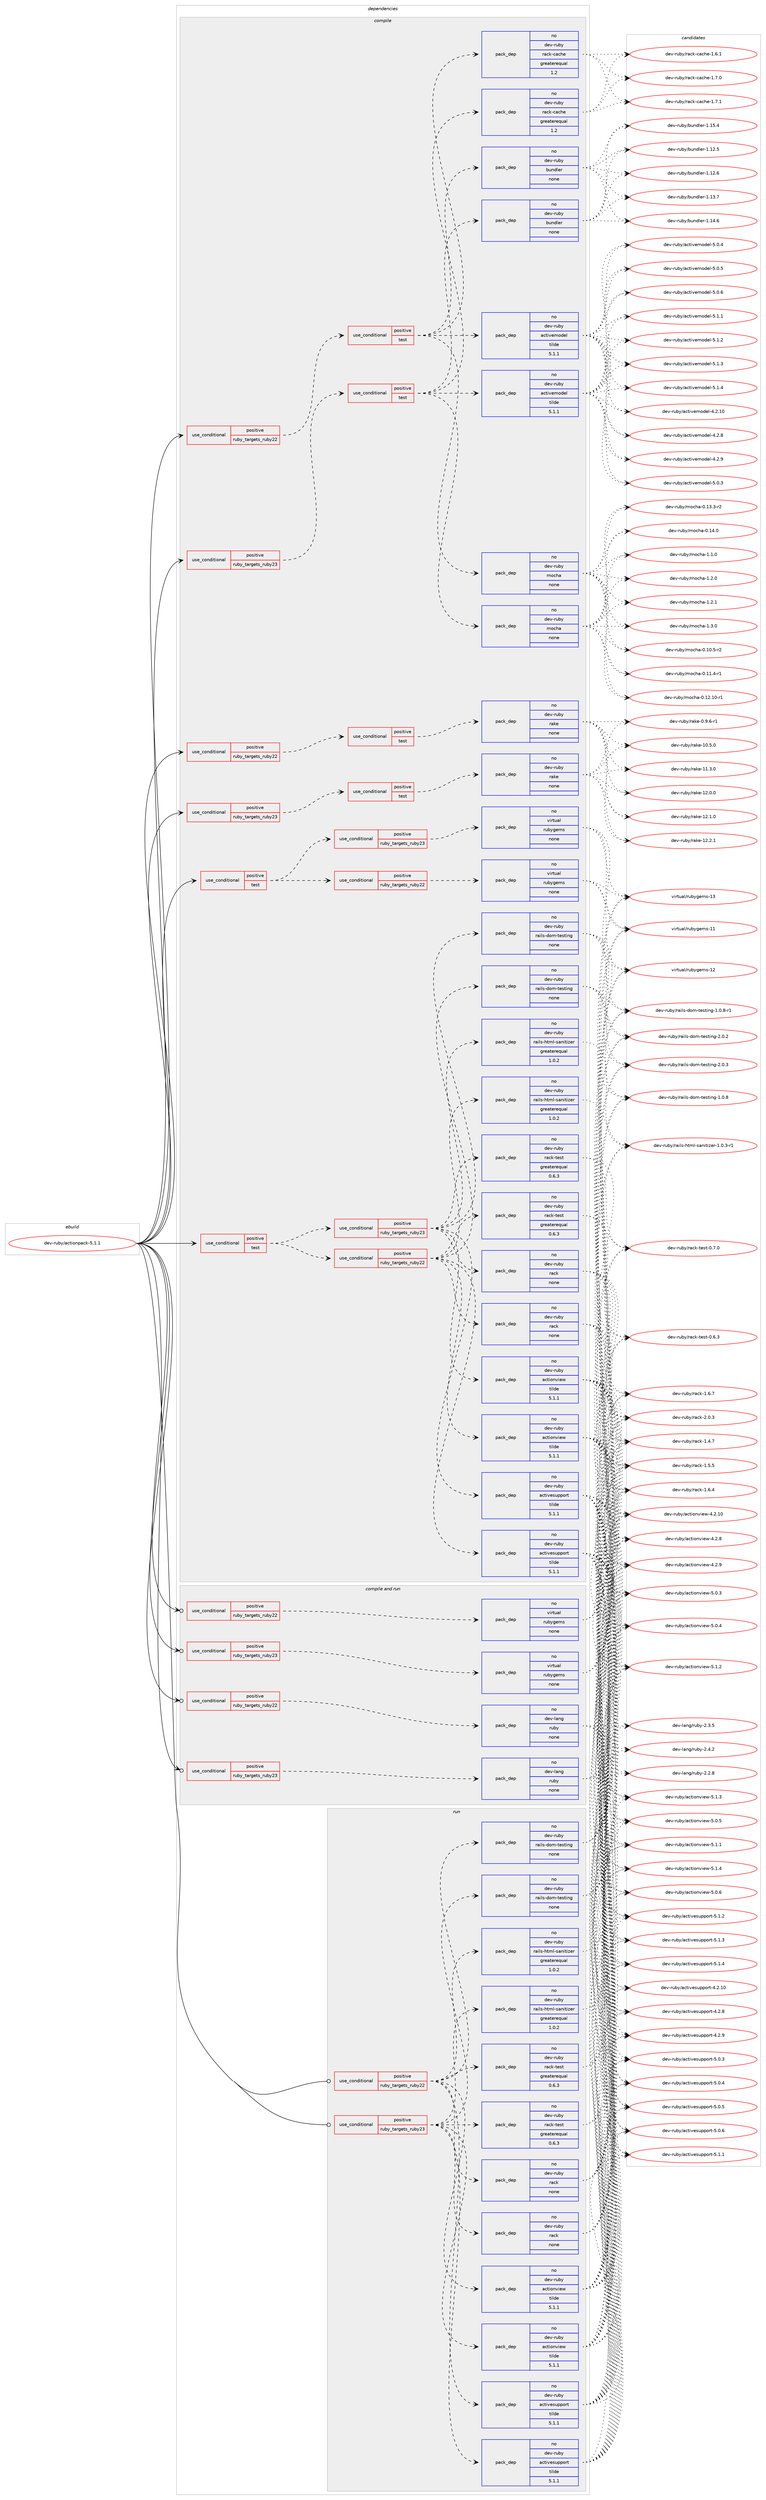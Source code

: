 digraph prolog {

# *************
# Graph options
# *************

newrank=true;
concentrate=true;
compound=true;
graph [rankdir=LR,fontname=Helvetica,fontsize=10,ranksep=1.5];#, ranksep=2.5, nodesep=0.2];
edge  [arrowhead=vee];
node  [fontname=Helvetica,fontsize=10];

# **********
# The ebuild
# **********

subgraph cluster_leftcol {
color=gray;
rank=same;
label=<<i>ebuild</i>>;
id [label="dev-ruby/actionpack-5.1.1", color=red, width=4, href="../dev-ruby/actionpack-5.1.1.svg"];
}

# ****************
# The dependencies
# ****************

subgraph cluster_midcol {
color=gray;
label=<<i>dependencies</i>>;
subgraph cluster_compile {
fillcolor="#eeeeee";
style=filled;
label=<<i>compile</i>>;
subgraph cond48927 {
dependency221812 [label=<<TABLE BORDER="0" CELLBORDER="1" CELLSPACING="0" CELLPADDING="4"><TR><TD ROWSPAN="3" CELLPADDING="10">use_conditional</TD></TR><TR><TD>positive</TD></TR><TR><TD>ruby_targets_ruby22</TD></TR></TABLE>>, shape=none, color=red];
subgraph cond48928 {
dependency221813 [label=<<TABLE BORDER="0" CELLBORDER="1" CELLSPACING="0" CELLPADDING="4"><TR><TD ROWSPAN="3" CELLPADDING="10">use_conditional</TD></TR><TR><TD>positive</TD></TR><TR><TD>test</TD></TR></TABLE>>, shape=none, color=red];
subgraph pack168895 {
dependency221814 [label=<<TABLE BORDER="0" CELLBORDER="1" CELLSPACING="0" CELLPADDING="4" WIDTH="220"><TR><TD ROWSPAN="6" CELLPADDING="30">pack_dep</TD></TR><TR><TD WIDTH="110">no</TD></TR><TR><TD>dev-ruby</TD></TR><TR><TD>mocha</TD></TR><TR><TD>none</TD></TR><TR><TD></TD></TR></TABLE>>, shape=none, color=blue];
}
dependency221813:e -> dependency221814:w [weight=20,style="dashed",arrowhead="vee"];
subgraph pack168896 {
dependency221815 [label=<<TABLE BORDER="0" CELLBORDER="1" CELLSPACING="0" CELLPADDING="4" WIDTH="220"><TR><TD ROWSPAN="6" CELLPADDING="30">pack_dep</TD></TR><TR><TD WIDTH="110">no</TD></TR><TR><TD>dev-ruby</TD></TR><TR><TD>bundler</TD></TR><TR><TD>none</TD></TR><TR><TD></TD></TR></TABLE>>, shape=none, color=blue];
}
dependency221813:e -> dependency221815:w [weight=20,style="dashed",arrowhead="vee"];
subgraph pack168897 {
dependency221816 [label=<<TABLE BORDER="0" CELLBORDER="1" CELLSPACING="0" CELLPADDING="4" WIDTH="220"><TR><TD ROWSPAN="6" CELLPADDING="30">pack_dep</TD></TR><TR><TD WIDTH="110">no</TD></TR><TR><TD>dev-ruby</TD></TR><TR><TD>activemodel</TD></TR><TR><TD>tilde</TD></TR><TR><TD>5.1.1</TD></TR></TABLE>>, shape=none, color=blue];
}
dependency221813:e -> dependency221816:w [weight=20,style="dashed",arrowhead="vee"];
subgraph pack168898 {
dependency221817 [label=<<TABLE BORDER="0" CELLBORDER="1" CELLSPACING="0" CELLPADDING="4" WIDTH="220"><TR><TD ROWSPAN="6" CELLPADDING="30">pack_dep</TD></TR><TR><TD WIDTH="110">no</TD></TR><TR><TD>dev-ruby</TD></TR><TR><TD>rack-cache</TD></TR><TR><TD>greaterequal</TD></TR><TR><TD>1.2</TD></TR></TABLE>>, shape=none, color=blue];
}
dependency221813:e -> dependency221817:w [weight=20,style="dashed",arrowhead="vee"];
}
dependency221812:e -> dependency221813:w [weight=20,style="dashed",arrowhead="vee"];
}
id:e -> dependency221812:w [weight=20,style="solid",arrowhead="vee"];
subgraph cond48929 {
dependency221818 [label=<<TABLE BORDER="0" CELLBORDER="1" CELLSPACING="0" CELLPADDING="4"><TR><TD ROWSPAN="3" CELLPADDING="10">use_conditional</TD></TR><TR><TD>positive</TD></TR><TR><TD>ruby_targets_ruby22</TD></TR></TABLE>>, shape=none, color=red];
subgraph cond48930 {
dependency221819 [label=<<TABLE BORDER="0" CELLBORDER="1" CELLSPACING="0" CELLPADDING="4"><TR><TD ROWSPAN="3" CELLPADDING="10">use_conditional</TD></TR><TR><TD>positive</TD></TR><TR><TD>test</TD></TR></TABLE>>, shape=none, color=red];
subgraph pack168899 {
dependency221820 [label=<<TABLE BORDER="0" CELLBORDER="1" CELLSPACING="0" CELLPADDING="4" WIDTH="220"><TR><TD ROWSPAN="6" CELLPADDING="30">pack_dep</TD></TR><TR><TD WIDTH="110">no</TD></TR><TR><TD>dev-ruby</TD></TR><TR><TD>rake</TD></TR><TR><TD>none</TD></TR><TR><TD></TD></TR></TABLE>>, shape=none, color=blue];
}
dependency221819:e -> dependency221820:w [weight=20,style="dashed",arrowhead="vee"];
}
dependency221818:e -> dependency221819:w [weight=20,style="dashed",arrowhead="vee"];
}
id:e -> dependency221818:w [weight=20,style="solid",arrowhead="vee"];
subgraph cond48931 {
dependency221821 [label=<<TABLE BORDER="0" CELLBORDER="1" CELLSPACING="0" CELLPADDING="4"><TR><TD ROWSPAN="3" CELLPADDING="10">use_conditional</TD></TR><TR><TD>positive</TD></TR><TR><TD>ruby_targets_ruby23</TD></TR></TABLE>>, shape=none, color=red];
subgraph cond48932 {
dependency221822 [label=<<TABLE BORDER="0" CELLBORDER="1" CELLSPACING="0" CELLPADDING="4"><TR><TD ROWSPAN="3" CELLPADDING="10">use_conditional</TD></TR><TR><TD>positive</TD></TR><TR><TD>test</TD></TR></TABLE>>, shape=none, color=red];
subgraph pack168900 {
dependency221823 [label=<<TABLE BORDER="0" CELLBORDER="1" CELLSPACING="0" CELLPADDING="4" WIDTH="220"><TR><TD ROWSPAN="6" CELLPADDING="30">pack_dep</TD></TR><TR><TD WIDTH="110">no</TD></TR><TR><TD>dev-ruby</TD></TR><TR><TD>mocha</TD></TR><TR><TD>none</TD></TR><TR><TD></TD></TR></TABLE>>, shape=none, color=blue];
}
dependency221822:e -> dependency221823:w [weight=20,style="dashed",arrowhead="vee"];
subgraph pack168901 {
dependency221824 [label=<<TABLE BORDER="0" CELLBORDER="1" CELLSPACING="0" CELLPADDING="4" WIDTH="220"><TR><TD ROWSPAN="6" CELLPADDING="30">pack_dep</TD></TR><TR><TD WIDTH="110">no</TD></TR><TR><TD>dev-ruby</TD></TR><TR><TD>bundler</TD></TR><TR><TD>none</TD></TR><TR><TD></TD></TR></TABLE>>, shape=none, color=blue];
}
dependency221822:e -> dependency221824:w [weight=20,style="dashed",arrowhead="vee"];
subgraph pack168902 {
dependency221825 [label=<<TABLE BORDER="0" CELLBORDER="1" CELLSPACING="0" CELLPADDING="4" WIDTH="220"><TR><TD ROWSPAN="6" CELLPADDING="30">pack_dep</TD></TR><TR><TD WIDTH="110">no</TD></TR><TR><TD>dev-ruby</TD></TR><TR><TD>activemodel</TD></TR><TR><TD>tilde</TD></TR><TR><TD>5.1.1</TD></TR></TABLE>>, shape=none, color=blue];
}
dependency221822:e -> dependency221825:w [weight=20,style="dashed",arrowhead="vee"];
subgraph pack168903 {
dependency221826 [label=<<TABLE BORDER="0" CELLBORDER="1" CELLSPACING="0" CELLPADDING="4" WIDTH="220"><TR><TD ROWSPAN="6" CELLPADDING="30">pack_dep</TD></TR><TR><TD WIDTH="110">no</TD></TR><TR><TD>dev-ruby</TD></TR><TR><TD>rack-cache</TD></TR><TR><TD>greaterequal</TD></TR><TR><TD>1.2</TD></TR></TABLE>>, shape=none, color=blue];
}
dependency221822:e -> dependency221826:w [weight=20,style="dashed",arrowhead="vee"];
}
dependency221821:e -> dependency221822:w [weight=20,style="dashed",arrowhead="vee"];
}
id:e -> dependency221821:w [weight=20,style="solid",arrowhead="vee"];
subgraph cond48933 {
dependency221827 [label=<<TABLE BORDER="0" CELLBORDER="1" CELLSPACING="0" CELLPADDING="4"><TR><TD ROWSPAN="3" CELLPADDING="10">use_conditional</TD></TR><TR><TD>positive</TD></TR><TR><TD>ruby_targets_ruby23</TD></TR></TABLE>>, shape=none, color=red];
subgraph cond48934 {
dependency221828 [label=<<TABLE BORDER="0" CELLBORDER="1" CELLSPACING="0" CELLPADDING="4"><TR><TD ROWSPAN="3" CELLPADDING="10">use_conditional</TD></TR><TR><TD>positive</TD></TR><TR><TD>test</TD></TR></TABLE>>, shape=none, color=red];
subgraph pack168904 {
dependency221829 [label=<<TABLE BORDER="0" CELLBORDER="1" CELLSPACING="0" CELLPADDING="4" WIDTH="220"><TR><TD ROWSPAN="6" CELLPADDING="30">pack_dep</TD></TR><TR><TD WIDTH="110">no</TD></TR><TR><TD>dev-ruby</TD></TR><TR><TD>rake</TD></TR><TR><TD>none</TD></TR><TR><TD></TD></TR></TABLE>>, shape=none, color=blue];
}
dependency221828:e -> dependency221829:w [weight=20,style="dashed",arrowhead="vee"];
}
dependency221827:e -> dependency221828:w [weight=20,style="dashed",arrowhead="vee"];
}
id:e -> dependency221827:w [weight=20,style="solid",arrowhead="vee"];
subgraph cond48935 {
dependency221830 [label=<<TABLE BORDER="0" CELLBORDER="1" CELLSPACING="0" CELLPADDING="4"><TR><TD ROWSPAN="3" CELLPADDING="10">use_conditional</TD></TR><TR><TD>positive</TD></TR><TR><TD>test</TD></TR></TABLE>>, shape=none, color=red];
subgraph cond48936 {
dependency221831 [label=<<TABLE BORDER="0" CELLBORDER="1" CELLSPACING="0" CELLPADDING="4"><TR><TD ROWSPAN="3" CELLPADDING="10">use_conditional</TD></TR><TR><TD>positive</TD></TR><TR><TD>ruby_targets_ruby22</TD></TR></TABLE>>, shape=none, color=red];
subgraph pack168905 {
dependency221832 [label=<<TABLE BORDER="0" CELLBORDER="1" CELLSPACING="0" CELLPADDING="4" WIDTH="220"><TR><TD ROWSPAN="6" CELLPADDING="30">pack_dep</TD></TR><TR><TD WIDTH="110">no</TD></TR><TR><TD>dev-ruby</TD></TR><TR><TD>activesupport</TD></TR><TR><TD>tilde</TD></TR><TR><TD>5.1.1</TD></TR></TABLE>>, shape=none, color=blue];
}
dependency221831:e -> dependency221832:w [weight=20,style="dashed",arrowhead="vee"];
subgraph pack168906 {
dependency221833 [label=<<TABLE BORDER="0" CELLBORDER="1" CELLSPACING="0" CELLPADDING="4" WIDTH="220"><TR><TD ROWSPAN="6" CELLPADDING="30">pack_dep</TD></TR><TR><TD WIDTH="110">no</TD></TR><TR><TD>dev-ruby</TD></TR><TR><TD>actionview</TD></TR><TR><TD>tilde</TD></TR><TR><TD>5.1.1</TD></TR></TABLE>>, shape=none, color=blue];
}
dependency221831:e -> dependency221833:w [weight=20,style="dashed",arrowhead="vee"];
subgraph pack168907 {
dependency221834 [label=<<TABLE BORDER="0" CELLBORDER="1" CELLSPACING="0" CELLPADDING="4" WIDTH="220"><TR><TD ROWSPAN="6" CELLPADDING="30">pack_dep</TD></TR><TR><TD WIDTH="110">no</TD></TR><TR><TD>dev-ruby</TD></TR><TR><TD>rack</TD></TR><TR><TD>none</TD></TR><TR><TD></TD></TR></TABLE>>, shape=none, color=blue];
}
dependency221831:e -> dependency221834:w [weight=20,style="dashed",arrowhead="vee"];
subgraph pack168908 {
dependency221835 [label=<<TABLE BORDER="0" CELLBORDER="1" CELLSPACING="0" CELLPADDING="4" WIDTH="220"><TR><TD ROWSPAN="6" CELLPADDING="30">pack_dep</TD></TR><TR><TD WIDTH="110">no</TD></TR><TR><TD>dev-ruby</TD></TR><TR><TD>rack-test</TD></TR><TR><TD>greaterequal</TD></TR><TR><TD>0.6.3</TD></TR></TABLE>>, shape=none, color=blue];
}
dependency221831:e -> dependency221835:w [weight=20,style="dashed",arrowhead="vee"];
subgraph pack168909 {
dependency221836 [label=<<TABLE BORDER="0" CELLBORDER="1" CELLSPACING="0" CELLPADDING="4" WIDTH="220"><TR><TD ROWSPAN="6" CELLPADDING="30">pack_dep</TD></TR><TR><TD WIDTH="110">no</TD></TR><TR><TD>dev-ruby</TD></TR><TR><TD>rails-html-sanitizer</TD></TR><TR><TD>greaterequal</TD></TR><TR><TD>1.0.2</TD></TR></TABLE>>, shape=none, color=blue];
}
dependency221831:e -> dependency221836:w [weight=20,style="dashed",arrowhead="vee"];
subgraph pack168910 {
dependency221837 [label=<<TABLE BORDER="0" CELLBORDER="1" CELLSPACING="0" CELLPADDING="4" WIDTH="220"><TR><TD ROWSPAN="6" CELLPADDING="30">pack_dep</TD></TR><TR><TD WIDTH="110">no</TD></TR><TR><TD>dev-ruby</TD></TR><TR><TD>rails-dom-testing</TD></TR><TR><TD>none</TD></TR><TR><TD></TD></TR></TABLE>>, shape=none, color=blue];
}
dependency221831:e -> dependency221837:w [weight=20,style="dashed",arrowhead="vee"];
}
dependency221830:e -> dependency221831:w [weight=20,style="dashed",arrowhead="vee"];
subgraph cond48937 {
dependency221838 [label=<<TABLE BORDER="0" CELLBORDER="1" CELLSPACING="0" CELLPADDING="4"><TR><TD ROWSPAN="3" CELLPADDING="10">use_conditional</TD></TR><TR><TD>positive</TD></TR><TR><TD>ruby_targets_ruby23</TD></TR></TABLE>>, shape=none, color=red];
subgraph pack168911 {
dependency221839 [label=<<TABLE BORDER="0" CELLBORDER="1" CELLSPACING="0" CELLPADDING="4" WIDTH="220"><TR><TD ROWSPAN="6" CELLPADDING="30">pack_dep</TD></TR><TR><TD WIDTH="110">no</TD></TR><TR><TD>dev-ruby</TD></TR><TR><TD>activesupport</TD></TR><TR><TD>tilde</TD></TR><TR><TD>5.1.1</TD></TR></TABLE>>, shape=none, color=blue];
}
dependency221838:e -> dependency221839:w [weight=20,style="dashed",arrowhead="vee"];
subgraph pack168912 {
dependency221840 [label=<<TABLE BORDER="0" CELLBORDER="1" CELLSPACING="0" CELLPADDING="4" WIDTH="220"><TR><TD ROWSPAN="6" CELLPADDING="30">pack_dep</TD></TR><TR><TD WIDTH="110">no</TD></TR><TR><TD>dev-ruby</TD></TR><TR><TD>actionview</TD></TR><TR><TD>tilde</TD></TR><TR><TD>5.1.1</TD></TR></TABLE>>, shape=none, color=blue];
}
dependency221838:e -> dependency221840:w [weight=20,style="dashed",arrowhead="vee"];
subgraph pack168913 {
dependency221841 [label=<<TABLE BORDER="0" CELLBORDER="1" CELLSPACING="0" CELLPADDING="4" WIDTH="220"><TR><TD ROWSPAN="6" CELLPADDING="30">pack_dep</TD></TR><TR><TD WIDTH="110">no</TD></TR><TR><TD>dev-ruby</TD></TR><TR><TD>rack</TD></TR><TR><TD>none</TD></TR><TR><TD></TD></TR></TABLE>>, shape=none, color=blue];
}
dependency221838:e -> dependency221841:w [weight=20,style="dashed",arrowhead="vee"];
subgraph pack168914 {
dependency221842 [label=<<TABLE BORDER="0" CELLBORDER="1" CELLSPACING="0" CELLPADDING="4" WIDTH="220"><TR><TD ROWSPAN="6" CELLPADDING="30">pack_dep</TD></TR><TR><TD WIDTH="110">no</TD></TR><TR><TD>dev-ruby</TD></TR><TR><TD>rack-test</TD></TR><TR><TD>greaterequal</TD></TR><TR><TD>0.6.3</TD></TR></TABLE>>, shape=none, color=blue];
}
dependency221838:e -> dependency221842:w [weight=20,style="dashed",arrowhead="vee"];
subgraph pack168915 {
dependency221843 [label=<<TABLE BORDER="0" CELLBORDER="1" CELLSPACING="0" CELLPADDING="4" WIDTH="220"><TR><TD ROWSPAN="6" CELLPADDING="30">pack_dep</TD></TR><TR><TD WIDTH="110">no</TD></TR><TR><TD>dev-ruby</TD></TR><TR><TD>rails-html-sanitizer</TD></TR><TR><TD>greaterequal</TD></TR><TR><TD>1.0.2</TD></TR></TABLE>>, shape=none, color=blue];
}
dependency221838:e -> dependency221843:w [weight=20,style="dashed",arrowhead="vee"];
subgraph pack168916 {
dependency221844 [label=<<TABLE BORDER="0" CELLBORDER="1" CELLSPACING="0" CELLPADDING="4" WIDTH="220"><TR><TD ROWSPAN="6" CELLPADDING="30">pack_dep</TD></TR><TR><TD WIDTH="110">no</TD></TR><TR><TD>dev-ruby</TD></TR><TR><TD>rails-dom-testing</TD></TR><TR><TD>none</TD></TR><TR><TD></TD></TR></TABLE>>, shape=none, color=blue];
}
dependency221838:e -> dependency221844:w [weight=20,style="dashed",arrowhead="vee"];
}
dependency221830:e -> dependency221838:w [weight=20,style="dashed",arrowhead="vee"];
}
id:e -> dependency221830:w [weight=20,style="solid",arrowhead="vee"];
subgraph cond48938 {
dependency221845 [label=<<TABLE BORDER="0" CELLBORDER="1" CELLSPACING="0" CELLPADDING="4"><TR><TD ROWSPAN="3" CELLPADDING="10">use_conditional</TD></TR><TR><TD>positive</TD></TR><TR><TD>test</TD></TR></TABLE>>, shape=none, color=red];
subgraph cond48939 {
dependency221846 [label=<<TABLE BORDER="0" CELLBORDER="1" CELLSPACING="0" CELLPADDING="4"><TR><TD ROWSPAN="3" CELLPADDING="10">use_conditional</TD></TR><TR><TD>positive</TD></TR><TR><TD>ruby_targets_ruby22</TD></TR></TABLE>>, shape=none, color=red];
subgraph pack168917 {
dependency221847 [label=<<TABLE BORDER="0" CELLBORDER="1" CELLSPACING="0" CELLPADDING="4" WIDTH="220"><TR><TD ROWSPAN="6" CELLPADDING="30">pack_dep</TD></TR><TR><TD WIDTH="110">no</TD></TR><TR><TD>virtual</TD></TR><TR><TD>rubygems</TD></TR><TR><TD>none</TD></TR><TR><TD></TD></TR></TABLE>>, shape=none, color=blue];
}
dependency221846:e -> dependency221847:w [weight=20,style="dashed",arrowhead="vee"];
}
dependency221845:e -> dependency221846:w [weight=20,style="dashed",arrowhead="vee"];
subgraph cond48940 {
dependency221848 [label=<<TABLE BORDER="0" CELLBORDER="1" CELLSPACING="0" CELLPADDING="4"><TR><TD ROWSPAN="3" CELLPADDING="10">use_conditional</TD></TR><TR><TD>positive</TD></TR><TR><TD>ruby_targets_ruby23</TD></TR></TABLE>>, shape=none, color=red];
subgraph pack168918 {
dependency221849 [label=<<TABLE BORDER="0" CELLBORDER="1" CELLSPACING="0" CELLPADDING="4" WIDTH="220"><TR><TD ROWSPAN="6" CELLPADDING="30">pack_dep</TD></TR><TR><TD WIDTH="110">no</TD></TR><TR><TD>virtual</TD></TR><TR><TD>rubygems</TD></TR><TR><TD>none</TD></TR><TR><TD></TD></TR></TABLE>>, shape=none, color=blue];
}
dependency221848:e -> dependency221849:w [weight=20,style="dashed",arrowhead="vee"];
}
dependency221845:e -> dependency221848:w [weight=20,style="dashed",arrowhead="vee"];
}
id:e -> dependency221845:w [weight=20,style="solid",arrowhead="vee"];
}
subgraph cluster_compileandrun {
fillcolor="#eeeeee";
style=filled;
label=<<i>compile and run</i>>;
subgraph cond48941 {
dependency221850 [label=<<TABLE BORDER="0" CELLBORDER="1" CELLSPACING="0" CELLPADDING="4"><TR><TD ROWSPAN="3" CELLPADDING="10">use_conditional</TD></TR><TR><TD>positive</TD></TR><TR><TD>ruby_targets_ruby22</TD></TR></TABLE>>, shape=none, color=red];
subgraph pack168919 {
dependency221851 [label=<<TABLE BORDER="0" CELLBORDER="1" CELLSPACING="0" CELLPADDING="4" WIDTH="220"><TR><TD ROWSPAN="6" CELLPADDING="30">pack_dep</TD></TR><TR><TD WIDTH="110">no</TD></TR><TR><TD>dev-lang</TD></TR><TR><TD>ruby</TD></TR><TR><TD>none</TD></TR><TR><TD></TD></TR></TABLE>>, shape=none, color=blue];
}
dependency221850:e -> dependency221851:w [weight=20,style="dashed",arrowhead="vee"];
}
id:e -> dependency221850:w [weight=20,style="solid",arrowhead="odotvee"];
subgraph cond48942 {
dependency221852 [label=<<TABLE BORDER="0" CELLBORDER="1" CELLSPACING="0" CELLPADDING="4"><TR><TD ROWSPAN="3" CELLPADDING="10">use_conditional</TD></TR><TR><TD>positive</TD></TR><TR><TD>ruby_targets_ruby22</TD></TR></TABLE>>, shape=none, color=red];
subgraph pack168920 {
dependency221853 [label=<<TABLE BORDER="0" CELLBORDER="1" CELLSPACING="0" CELLPADDING="4" WIDTH="220"><TR><TD ROWSPAN="6" CELLPADDING="30">pack_dep</TD></TR><TR><TD WIDTH="110">no</TD></TR><TR><TD>virtual</TD></TR><TR><TD>rubygems</TD></TR><TR><TD>none</TD></TR><TR><TD></TD></TR></TABLE>>, shape=none, color=blue];
}
dependency221852:e -> dependency221853:w [weight=20,style="dashed",arrowhead="vee"];
}
id:e -> dependency221852:w [weight=20,style="solid",arrowhead="odotvee"];
subgraph cond48943 {
dependency221854 [label=<<TABLE BORDER="0" CELLBORDER="1" CELLSPACING="0" CELLPADDING="4"><TR><TD ROWSPAN="3" CELLPADDING="10">use_conditional</TD></TR><TR><TD>positive</TD></TR><TR><TD>ruby_targets_ruby23</TD></TR></TABLE>>, shape=none, color=red];
subgraph pack168921 {
dependency221855 [label=<<TABLE BORDER="0" CELLBORDER="1" CELLSPACING="0" CELLPADDING="4" WIDTH="220"><TR><TD ROWSPAN="6" CELLPADDING="30">pack_dep</TD></TR><TR><TD WIDTH="110">no</TD></TR><TR><TD>dev-lang</TD></TR><TR><TD>ruby</TD></TR><TR><TD>none</TD></TR><TR><TD></TD></TR></TABLE>>, shape=none, color=blue];
}
dependency221854:e -> dependency221855:w [weight=20,style="dashed",arrowhead="vee"];
}
id:e -> dependency221854:w [weight=20,style="solid",arrowhead="odotvee"];
subgraph cond48944 {
dependency221856 [label=<<TABLE BORDER="0" CELLBORDER="1" CELLSPACING="0" CELLPADDING="4"><TR><TD ROWSPAN="3" CELLPADDING="10">use_conditional</TD></TR><TR><TD>positive</TD></TR><TR><TD>ruby_targets_ruby23</TD></TR></TABLE>>, shape=none, color=red];
subgraph pack168922 {
dependency221857 [label=<<TABLE BORDER="0" CELLBORDER="1" CELLSPACING="0" CELLPADDING="4" WIDTH="220"><TR><TD ROWSPAN="6" CELLPADDING="30">pack_dep</TD></TR><TR><TD WIDTH="110">no</TD></TR><TR><TD>virtual</TD></TR><TR><TD>rubygems</TD></TR><TR><TD>none</TD></TR><TR><TD></TD></TR></TABLE>>, shape=none, color=blue];
}
dependency221856:e -> dependency221857:w [weight=20,style="dashed",arrowhead="vee"];
}
id:e -> dependency221856:w [weight=20,style="solid",arrowhead="odotvee"];
}
subgraph cluster_run {
fillcolor="#eeeeee";
style=filled;
label=<<i>run</i>>;
subgraph cond48945 {
dependency221858 [label=<<TABLE BORDER="0" CELLBORDER="1" CELLSPACING="0" CELLPADDING="4"><TR><TD ROWSPAN="3" CELLPADDING="10">use_conditional</TD></TR><TR><TD>positive</TD></TR><TR><TD>ruby_targets_ruby22</TD></TR></TABLE>>, shape=none, color=red];
subgraph pack168923 {
dependency221859 [label=<<TABLE BORDER="0" CELLBORDER="1" CELLSPACING="0" CELLPADDING="4" WIDTH="220"><TR><TD ROWSPAN="6" CELLPADDING="30">pack_dep</TD></TR><TR><TD WIDTH="110">no</TD></TR><TR><TD>dev-ruby</TD></TR><TR><TD>activesupport</TD></TR><TR><TD>tilde</TD></TR><TR><TD>5.1.1</TD></TR></TABLE>>, shape=none, color=blue];
}
dependency221858:e -> dependency221859:w [weight=20,style="dashed",arrowhead="vee"];
subgraph pack168924 {
dependency221860 [label=<<TABLE BORDER="0" CELLBORDER="1" CELLSPACING="0" CELLPADDING="4" WIDTH="220"><TR><TD ROWSPAN="6" CELLPADDING="30">pack_dep</TD></TR><TR><TD WIDTH="110">no</TD></TR><TR><TD>dev-ruby</TD></TR><TR><TD>actionview</TD></TR><TR><TD>tilde</TD></TR><TR><TD>5.1.1</TD></TR></TABLE>>, shape=none, color=blue];
}
dependency221858:e -> dependency221860:w [weight=20,style="dashed",arrowhead="vee"];
subgraph pack168925 {
dependency221861 [label=<<TABLE BORDER="0" CELLBORDER="1" CELLSPACING="0" CELLPADDING="4" WIDTH="220"><TR><TD ROWSPAN="6" CELLPADDING="30">pack_dep</TD></TR><TR><TD WIDTH="110">no</TD></TR><TR><TD>dev-ruby</TD></TR><TR><TD>rack</TD></TR><TR><TD>none</TD></TR><TR><TD></TD></TR></TABLE>>, shape=none, color=blue];
}
dependency221858:e -> dependency221861:w [weight=20,style="dashed",arrowhead="vee"];
subgraph pack168926 {
dependency221862 [label=<<TABLE BORDER="0" CELLBORDER="1" CELLSPACING="0" CELLPADDING="4" WIDTH="220"><TR><TD ROWSPAN="6" CELLPADDING="30">pack_dep</TD></TR><TR><TD WIDTH="110">no</TD></TR><TR><TD>dev-ruby</TD></TR><TR><TD>rack-test</TD></TR><TR><TD>greaterequal</TD></TR><TR><TD>0.6.3</TD></TR></TABLE>>, shape=none, color=blue];
}
dependency221858:e -> dependency221862:w [weight=20,style="dashed",arrowhead="vee"];
subgraph pack168927 {
dependency221863 [label=<<TABLE BORDER="0" CELLBORDER="1" CELLSPACING="0" CELLPADDING="4" WIDTH="220"><TR><TD ROWSPAN="6" CELLPADDING="30">pack_dep</TD></TR><TR><TD WIDTH="110">no</TD></TR><TR><TD>dev-ruby</TD></TR><TR><TD>rails-html-sanitizer</TD></TR><TR><TD>greaterequal</TD></TR><TR><TD>1.0.2</TD></TR></TABLE>>, shape=none, color=blue];
}
dependency221858:e -> dependency221863:w [weight=20,style="dashed",arrowhead="vee"];
subgraph pack168928 {
dependency221864 [label=<<TABLE BORDER="0" CELLBORDER="1" CELLSPACING="0" CELLPADDING="4" WIDTH="220"><TR><TD ROWSPAN="6" CELLPADDING="30">pack_dep</TD></TR><TR><TD WIDTH="110">no</TD></TR><TR><TD>dev-ruby</TD></TR><TR><TD>rails-dom-testing</TD></TR><TR><TD>none</TD></TR><TR><TD></TD></TR></TABLE>>, shape=none, color=blue];
}
dependency221858:e -> dependency221864:w [weight=20,style="dashed",arrowhead="vee"];
}
id:e -> dependency221858:w [weight=20,style="solid",arrowhead="odot"];
subgraph cond48946 {
dependency221865 [label=<<TABLE BORDER="0" CELLBORDER="1" CELLSPACING="0" CELLPADDING="4"><TR><TD ROWSPAN="3" CELLPADDING="10">use_conditional</TD></TR><TR><TD>positive</TD></TR><TR><TD>ruby_targets_ruby23</TD></TR></TABLE>>, shape=none, color=red];
subgraph pack168929 {
dependency221866 [label=<<TABLE BORDER="0" CELLBORDER="1" CELLSPACING="0" CELLPADDING="4" WIDTH="220"><TR><TD ROWSPAN="6" CELLPADDING="30">pack_dep</TD></TR><TR><TD WIDTH="110">no</TD></TR><TR><TD>dev-ruby</TD></TR><TR><TD>activesupport</TD></TR><TR><TD>tilde</TD></TR><TR><TD>5.1.1</TD></TR></TABLE>>, shape=none, color=blue];
}
dependency221865:e -> dependency221866:w [weight=20,style="dashed",arrowhead="vee"];
subgraph pack168930 {
dependency221867 [label=<<TABLE BORDER="0" CELLBORDER="1" CELLSPACING="0" CELLPADDING="4" WIDTH="220"><TR><TD ROWSPAN="6" CELLPADDING="30">pack_dep</TD></TR><TR><TD WIDTH="110">no</TD></TR><TR><TD>dev-ruby</TD></TR><TR><TD>actionview</TD></TR><TR><TD>tilde</TD></TR><TR><TD>5.1.1</TD></TR></TABLE>>, shape=none, color=blue];
}
dependency221865:e -> dependency221867:w [weight=20,style="dashed",arrowhead="vee"];
subgraph pack168931 {
dependency221868 [label=<<TABLE BORDER="0" CELLBORDER="1" CELLSPACING="0" CELLPADDING="4" WIDTH="220"><TR><TD ROWSPAN="6" CELLPADDING="30">pack_dep</TD></TR><TR><TD WIDTH="110">no</TD></TR><TR><TD>dev-ruby</TD></TR><TR><TD>rack</TD></TR><TR><TD>none</TD></TR><TR><TD></TD></TR></TABLE>>, shape=none, color=blue];
}
dependency221865:e -> dependency221868:w [weight=20,style="dashed",arrowhead="vee"];
subgraph pack168932 {
dependency221869 [label=<<TABLE BORDER="0" CELLBORDER="1" CELLSPACING="0" CELLPADDING="4" WIDTH="220"><TR><TD ROWSPAN="6" CELLPADDING="30">pack_dep</TD></TR><TR><TD WIDTH="110">no</TD></TR><TR><TD>dev-ruby</TD></TR><TR><TD>rack-test</TD></TR><TR><TD>greaterequal</TD></TR><TR><TD>0.6.3</TD></TR></TABLE>>, shape=none, color=blue];
}
dependency221865:e -> dependency221869:w [weight=20,style="dashed",arrowhead="vee"];
subgraph pack168933 {
dependency221870 [label=<<TABLE BORDER="0" CELLBORDER="1" CELLSPACING="0" CELLPADDING="4" WIDTH="220"><TR><TD ROWSPAN="6" CELLPADDING="30">pack_dep</TD></TR><TR><TD WIDTH="110">no</TD></TR><TR><TD>dev-ruby</TD></TR><TR><TD>rails-html-sanitizer</TD></TR><TR><TD>greaterequal</TD></TR><TR><TD>1.0.2</TD></TR></TABLE>>, shape=none, color=blue];
}
dependency221865:e -> dependency221870:w [weight=20,style="dashed",arrowhead="vee"];
subgraph pack168934 {
dependency221871 [label=<<TABLE BORDER="0" CELLBORDER="1" CELLSPACING="0" CELLPADDING="4" WIDTH="220"><TR><TD ROWSPAN="6" CELLPADDING="30">pack_dep</TD></TR><TR><TD WIDTH="110">no</TD></TR><TR><TD>dev-ruby</TD></TR><TR><TD>rails-dom-testing</TD></TR><TR><TD>none</TD></TR><TR><TD></TD></TR></TABLE>>, shape=none, color=blue];
}
dependency221865:e -> dependency221871:w [weight=20,style="dashed",arrowhead="vee"];
}
id:e -> dependency221865:w [weight=20,style="solid",arrowhead="odot"];
}
}

# **************
# The candidates
# **************

subgraph cluster_choices {
rank=same;
color=gray;
label=<<i>candidates</i>>;

subgraph choice168895 {
color=black;
nodesep=1;
choice1001011184511411798121471091119910497454846494846534511450 [label="dev-ruby/mocha-0.10.5-r2", color=red, width=4,href="../dev-ruby/mocha-0.10.5-r2.svg"];
choice1001011184511411798121471091119910497454846494946524511449 [label="dev-ruby/mocha-0.11.4-r1", color=red, width=4,href="../dev-ruby/mocha-0.11.4-r1.svg"];
choice100101118451141179812147109111991049745484649504649484511449 [label="dev-ruby/mocha-0.12.10-r1", color=red, width=4,href="../dev-ruby/mocha-0.12.10-r1.svg"];
choice1001011184511411798121471091119910497454846495146514511450 [label="dev-ruby/mocha-0.13.3-r2", color=red, width=4,href="../dev-ruby/mocha-0.13.3-r2.svg"];
choice100101118451141179812147109111991049745484649524648 [label="dev-ruby/mocha-0.14.0", color=red, width=4,href="../dev-ruby/mocha-0.14.0.svg"];
choice1001011184511411798121471091119910497454946494648 [label="dev-ruby/mocha-1.1.0", color=red, width=4,href="../dev-ruby/mocha-1.1.0.svg"];
choice1001011184511411798121471091119910497454946504648 [label="dev-ruby/mocha-1.2.0", color=red, width=4,href="../dev-ruby/mocha-1.2.0.svg"];
choice1001011184511411798121471091119910497454946504649 [label="dev-ruby/mocha-1.2.1", color=red, width=4,href="../dev-ruby/mocha-1.2.1.svg"];
choice1001011184511411798121471091119910497454946514648 [label="dev-ruby/mocha-1.3.0", color=red, width=4,href="../dev-ruby/mocha-1.3.0.svg"];
dependency221814:e -> choice1001011184511411798121471091119910497454846494846534511450:w [style=dotted,weight="100"];
dependency221814:e -> choice1001011184511411798121471091119910497454846494946524511449:w [style=dotted,weight="100"];
dependency221814:e -> choice100101118451141179812147109111991049745484649504649484511449:w [style=dotted,weight="100"];
dependency221814:e -> choice1001011184511411798121471091119910497454846495146514511450:w [style=dotted,weight="100"];
dependency221814:e -> choice100101118451141179812147109111991049745484649524648:w [style=dotted,weight="100"];
dependency221814:e -> choice1001011184511411798121471091119910497454946494648:w [style=dotted,weight="100"];
dependency221814:e -> choice1001011184511411798121471091119910497454946504648:w [style=dotted,weight="100"];
dependency221814:e -> choice1001011184511411798121471091119910497454946504649:w [style=dotted,weight="100"];
dependency221814:e -> choice1001011184511411798121471091119910497454946514648:w [style=dotted,weight="100"];
}
subgraph choice168896 {
color=black;
nodesep=1;
choice1001011184511411798121479811711010010810111445494649504653 [label="dev-ruby/bundler-1.12.5", color=red, width=4,href="../dev-ruby/bundler-1.12.5.svg"];
choice1001011184511411798121479811711010010810111445494649504654 [label="dev-ruby/bundler-1.12.6", color=red, width=4,href="../dev-ruby/bundler-1.12.6.svg"];
choice1001011184511411798121479811711010010810111445494649514655 [label="dev-ruby/bundler-1.13.7", color=red, width=4,href="../dev-ruby/bundler-1.13.7.svg"];
choice1001011184511411798121479811711010010810111445494649524654 [label="dev-ruby/bundler-1.14.6", color=red, width=4,href="../dev-ruby/bundler-1.14.6.svg"];
choice1001011184511411798121479811711010010810111445494649534652 [label="dev-ruby/bundler-1.15.4", color=red, width=4,href="../dev-ruby/bundler-1.15.4.svg"];
dependency221815:e -> choice1001011184511411798121479811711010010810111445494649504653:w [style=dotted,weight="100"];
dependency221815:e -> choice1001011184511411798121479811711010010810111445494649504654:w [style=dotted,weight="100"];
dependency221815:e -> choice1001011184511411798121479811711010010810111445494649514655:w [style=dotted,weight="100"];
dependency221815:e -> choice1001011184511411798121479811711010010810111445494649524654:w [style=dotted,weight="100"];
dependency221815:e -> choice1001011184511411798121479811711010010810111445494649534652:w [style=dotted,weight="100"];
}
subgraph choice168897 {
color=black;
nodesep=1;
choice100101118451141179812147979911610511810110911110010110845524650464948 [label="dev-ruby/activemodel-4.2.10", color=red, width=4,href="../dev-ruby/activemodel-4.2.10.svg"];
choice1001011184511411798121479799116105118101109111100101108455246504656 [label="dev-ruby/activemodel-4.2.8", color=red, width=4,href="../dev-ruby/activemodel-4.2.8.svg"];
choice1001011184511411798121479799116105118101109111100101108455246504657 [label="dev-ruby/activemodel-4.2.9", color=red, width=4,href="../dev-ruby/activemodel-4.2.9.svg"];
choice1001011184511411798121479799116105118101109111100101108455346484651 [label="dev-ruby/activemodel-5.0.3", color=red, width=4,href="../dev-ruby/activemodel-5.0.3.svg"];
choice1001011184511411798121479799116105118101109111100101108455346484652 [label="dev-ruby/activemodel-5.0.4", color=red, width=4,href="../dev-ruby/activemodel-5.0.4.svg"];
choice1001011184511411798121479799116105118101109111100101108455346484653 [label="dev-ruby/activemodel-5.0.5", color=red, width=4,href="../dev-ruby/activemodel-5.0.5.svg"];
choice1001011184511411798121479799116105118101109111100101108455346484654 [label="dev-ruby/activemodel-5.0.6", color=red, width=4,href="../dev-ruby/activemodel-5.0.6.svg"];
choice1001011184511411798121479799116105118101109111100101108455346494649 [label="dev-ruby/activemodel-5.1.1", color=red, width=4,href="../dev-ruby/activemodel-5.1.1.svg"];
choice1001011184511411798121479799116105118101109111100101108455346494650 [label="dev-ruby/activemodel-5.1.2", color=red, width=4,href="../dev-ruby/activemodel-5.1.2.svg"];
choice1001011184511411798121479799116105118101109111100101108455346494651 [label="dev-ruby/activemodel-5.1.3", color=red, width=4,href="../dev-ruby/activemodel-5.1.3.svg"];
choice1001011184511411798121479799116105118101109111100101108455346494652 [label="dev-ruby/activemodel-5.1.4", color=red, width=4,href="../dev-ruby/activemodel-5.1.4.svg"];
dependency221816:e -> choice100101118451141179812147979911610511810110911110010110845524650464948:w [style=dotted,weight="100"];
dependency221816:e -> choice1001011184511411798121479799116105118101109111100101108455246504656:w [style=dotted,weight="100"];
dependency221816:e -> choice1001011184511411798121479799116105118101109111100101108455246504657:w [style=dotted,weight="100"];
dependency221816:e -> choice1001011184511411798121479799116105118101109111100101108455346484651:w [style=dotted,weight="100"];
dependency221816:e -> choice1001011184511411798121479799116105118101109111100101108455346484652:w [style=dotted,weight="100"];
dependency221816:e -> choice1001011184511411798121479799116105118101109111100101108455346484653:w [style=dotted,weight="100"];
dependency221816:e -> choice1001011184511411798121479799116105118101109111100101108455346484654:w [style=dotted,weight="100"];
dependency221816:e -> choice1001011184511411798121479799116105118101109111100101108455346494649:w [style=dotted,weight="100"];
dependency221816:e -> choice1001011184511411798121479799116105118101109111100101108455346494650:w [style=dotted,weight="100"];
dependency221816:e -> choice1001011184511411798121479799116105118101109111100101108455346494651:w [style=dotted,weight="100"];
dependency221816:e -> choice1001011184511411798121479799116105118101109111100101108455346494652:w [style=dotted,weight="100"];
}
subgraph choice168898 {
color=black;
nodesep=1;
choice100101118451141179812147114979910745999799104101454946544649 [label="dev-ruby/rack-cache-1.6.1", color=red, width=4,href="../dev-ruby/rack-cache-1.6.1.svg"];
choice100101118451141179812147114979910745999799104101454946554648 [label="dev-ruby/rack-cache-1.7.0", color=red, width=4,href="../dev-ruby/rack-cache-1.7.0.svg"];
choice100101118451141179812147114979910745999799104101454946554649 [label="dev-ruby/rack-cache-1.7.1", color=red, width=4,href="../dev-ruby/rack-cache-1.7.1.svg"];
dependency221817:e -> choice100101118451141179812147114979910745999799104101454946544649:w [style=dotted,weight="100"];
dependency221817:e -> choice100101118451141179812147114979910745999799104101454946554648:w [style=dotted,weight="100"];
dependency221817:e -> choice100101118451141179812147114979910745999799104101454946554649:w [style=dotted,weight="100"];
}
subgraph choice168899 {
color=black;
nodesep=1;
choice100101118451141179812147114971071014548465746544511449 [label="dev-ruby/rake-0.9.6-r1", color=red, width=4,href="../dev-ruby/rake-0.9.6-r1.svg"];
choice1001011184511411798121471149710710145494846534648 [label="dev-ruby/rake-10.5.0", color=red, width=4,href="../dev-ruby/rake-10.5.0.svg"];
choice1001011184511411798121471149710710145494946514648 [label="dev-ruby/rake-11.3.0", color=red, width=4,href="../dev-ruby/rake-11.3.0.svg"];
choice1001011184511411798121471149710710145495046484648 [label="dev-ruby/rake-12.0.0", color=red, width=4,href="../dev-ruby/rake-12.0.0.svg"];
choice1001011184511411798121471149710710145495046494648 [label="dev-ruby/rake-12.1.0", color=red, width=4,href="../dev-ruby/rake-12.1.0.svg"];
choice1001011184511411798121471149710710145495046504649 [label="dev-ruby/rake-12.2.1", color=red, width=4,href="../dev-ruby/rake-12.2.1.svg"];
dependency221820:e -> choice100101118451141179812147114971071014548465746544511449:w [style=dotted,weight="100"];
dependency221820:e -> choice1001011184511411798121471149710710145494846534648:w [style=dotted,weight="100"];
dependency221820:e -> choice1001011184511411798121471149710710145494946514648:w [style=dotted,weight="100"];
dependency221820:e -> choice1001011184511411798121471149710710145495046484648:w [style=dotted,weight="100"];
dependency221820:e -> choice1001011184511411798121471149710710145495046494648:w [style=dotted,weight="100"];
dependency221820:e -> choice1001011184511411798121471149710710145495046504649:w [style=dotted,weight="100"];
}
subgraph choice168900 {
color=black;
nodesep=1;
choice1001011184511411798121471091119910497454846494846534511450 [label="dev-ruby/mocha-0.10.5-r2", color=red, width=4,href="../dev-ruby/mocha-0.10.5-r2.svg"];
choice1001011184511411798121471091119910497454846494946524511449 [label="dev-ruby/mocha-0.11.4-r1", color=red, width=4,href="../dev-ruby/mocha-0.11.4-r1.svg"];
choice100101118451141179812147109111991049745484649504649484511449 [label="dev-ruby/mocha-0.12.10-r1", color=red, width=4,href="../dev-ruby/mocha-0.12.10-r1.svg"];
choice1001011184511411798121471091119910497454846495146514511450 [label="dev-ruby/mocha-0.13.3-r2", color=red, width=4,href="../dev-ruby/mocha-0.13.3-r2.svg"];
choice100101118451141179812147109111991049745484649524648 [label="dev-ruby/mocha-0.14.0", color=red, width=4,href="../dev-ruby/mocha-0.14.0.svg"];
choice1001011184511411798121471091119910497454946494648 [label="dev-ruby/mocha-1.1.0", color=red, width=4,href="../dev-ruby/mocha-1.1.0.svg"];
choice1001011184511411798121471091119910497454946504648 [label="dev-ruby/mocha-1.2.0", color=red, width=4,href="../dev-ruby/mocha-1.2.0.svg"];
choice1001011184511411798121471091119910497454946504649 [label="dev-ruby/mocha-1.2.1", color=red, width=4,href="../dev-ruby/mocha-1.2.1.svg"];
choice1001011184511411798121471091119910497454946514648 [label="dev-ruby/mocha-1.3.0", color=red, width=4,href="../dev-ruby/mocha-1.3.0.svg"];
dependency221823:e -> choice1001011184511411798121471091119910497454846494846534511450:w [style=dotted,weight="100"];
dependency221823:e -> choice1001011184511411798121471091119910497454846494946524511449:w [style=dotted,weight="100"];
dependency221823:e -> choice100101118451141179812147109111991049745484649504649484511449:w [style=dotted,weight="100"];
dependency221823:e -> choice1001011184511411798121471091119910497454846495146514511450:w [style=dotted,weight="100"];
dependency221823:e -> choice100101118451141179812147109111991049745484649524648:w [style=dotted,weight="100"];
dependency221823:e -> choice1001011184511411798121471091119910497454946494648:w [style=dotted,weight="100"];
dependency221823:e -> choice1001011184511411798121471091119910497454946504648:w [style=dotted,weight="100"];
dependency221823:e -> choice1001011184511411798121471091119910497454946504649:w [style=dotted,weight="100"];
dependency221823:e -> choice1001011184511411798121471091119910497454946514648:w [style=dotted,weight="100"];
}
subgraph choice168901 {
color=black;
nodesep=1;
choice1001011184511411798121479811711010010810111445494649504653 [label="dev-ruby/bundler-1.12.5", color=red, width=4,href="../dev-ruby/bundler-1.12.5.svg"];
choice1001011184511411798121479811711010010810111445494649504654 [label="dev-ruby/bundler-1.12.6", color=red, width=4,href="../dev-ruby/bundler-1.12.6.svg"];
choice1001011184511411798121479811711010010810111445494649514655 [label="dev-ruby/bundler-1.13.7", color=red, width=4,href="../dev-ruby/bundler-1.13.7.svg"];
choice1001011184511411798121479811711010010810111445494649524654 [label="dev-ruby/bundler-1.14.6", color=red, width=4,href="../dev-ruby/bundler-1.14.6.svg"];
choice1001011184511411798121479811711010010810111445494649534652 [label="dev-ruby/bundler-1.15.4", color=red, width=4,href="../dev-ruby/bundler-1.15.4.svg"];
dependency221824:e -> choice1001011184511411798121479811711010010810111445494649504653:w [style=dotted,weight="100"];
dependency221824:e -> choice1001011184511411798121479811711010010810111445494649504654:w [style=dotted,weight="100"];
dependency221824:e -> choice1001011184511411798121479811711010010810111445494649514655:w [style=dotted,weight="100"];
dependency221824:e -> choice1001011184511411798121479811711010010810111445494649524654:w [style=dotted,weight="100"];
dependency221824:e -> choice1001011184511411798121479811711010010810111445494649534652:w [style=dotted,weight="100"];
}
subgraph choice168902 {
color=black;
nodesep=1;
choice100101118451141179812147979911610511810110911110010110845524650464948 [label="dev-ruby/activemodel-4.2.10", color=red, width=4,href="../dev-ruby/activemodel-4.2.10.svg"];
choice1001011184511411798121479799116105118101109111100101108455246504656 [label="dev-ruby/activemodel-4.2.8", color=red, width=4,href="../dev-ruby/activemodel-4.2.8.svg"];
choice1001011184511411798121479799116105118101109111100101108455246504657 [label="dev-ruby/activemodel-4.2.9", color=red, width=4,href="../dev-ruby/activemodel-4.2.9.svg"];
choice1001011184511411798121479799116105118101109111100101108455346484651 [label="dev-ruby/activemodel-5.0.3", color=red, width=4,href="../dev-ruby/activemodel-5.0.3.svg"];
choice1001011184511411798121479799116105118101109111100101108455346484652 [label="dev-ruby/activemodel-5.0.4", color=red, width=4,href="../dev-ruby/activemodel-5.0.4.svg"];
choice1001011184511411798121479799116105118101109111100101108455346484653 [label="dev-ruby/activemodel-5.0.5", color=red, width=4,href="../dev-ruby/activemodel-5.0.5.svg"];
choice1001011184511411798121479799116105118101109111100101108455346484654 [label="dev-ruby/activemodel-5.0.6", color=red, width=4,href="../dev-ruby/activemodel-5.0.6.svg"];
choice1001011184511411798121479799116105118101109111100101108455346494649 [label="dev-ruby/activemodel-5.1.1", color=red, width=4,href="../dev-ruby/activemodel-5.1.1.svg"];
choice1001011184511411798121479799116105118101109111100101108455346494650 [label="dev-ruby/activemodel-5.1.2", color=red, width=4,href="../dev-ruby/activemodel-5.1.2.svg"];
choice1001011184511411798121479799116105118101109111100101108455346494651 [label="dev-ruby/activemodel-5.1.3", color=red, width=4,href="../dev-ruby/activemodel-5.1.3.svg"];
choice1001011184511411798121479799116105118101109111100101108455346494652 [label="dev-ruby/activemodel-5.1.4", color=red, width=4,href="../dev-ruby/activemodel-5.1.4.svg"];
dependency221825:e -> choice100101118451141179812147979911610511810110911110010110845524650464948:w [style=dotted,weight="100"];
dependency221825:e -> choice1001011184511411798121479799116105118101109111100101108455246504656:w [style=dotted,weight="100"];
dependency221825:e -> choice1001011184511411798121479799116105118101109111100101108455246504657:w [style=dotted,weight="100"];
dependency221825:e -> choice1001011184511411798121479799116105118101109111100101108455346484651:w [style=dotted,weight="100"];
dependency221825:e -> choice1001011184511411798121479799116105118101109111100101108455346484652:w [style=dotted,weight="100"];
dependency221825:e -> choice1001011184511411798121479799116105118101109111100101108455346484653:w [style=dotted,weight="100"];
dependency221825:e -> choice1001011184511411798121479799116105118101109111100101108455346484654:w [style=dotted,weight="100"];
dependency221825:e -> choice1001011184511411798121479799116105118101109111100101108455346494649:w [style=dotted,weight="100"];
dependency221825:e -> choice1001011184511411798121479799116105118101109111100101108455346494650:w [style=dotted,weight="100"];
dependency221825:e -> choice1001011184511411798121479799116105118101109111100101108455346494651:w [style=dotted,weight="100"];
dependency221825:e -> choice1001011184511411798121479799116105118101109111100101108455346494652:w [style=dotted,weight="100"];
}
subgraph choice168903 {
color=black;
nodesep=1;
choice100101118451141179812147114979910745999799104101454946544649 [label="dev-ruby/rack-cache-1.6.1", color=red, width=4,href="../dev-ruby/rack-cache-1.6.1.svg"];
choice100101118451141179812147114979910745999799104101454946554648 [label="dev-ruby/rack-cache-1.7.0", color=red, width=4,href="../dev-ruby/rack-cache-1.7.0.svg"];
choice100101118451141179812147114979910745999799104101454946554649 [label="dev-ruby/rack-cache-1.7.1", color=red, width=4,href="../dev-ruby/rack-cache-1.7.1.svg"];
dependency221826:e -> choice100101118451141179812147114979910745999799104101454946544649:w [style=dotted,weight="100"];
dependency221826:e -> choice100101118451141179812147114979910745999799104101454946554648:w [style=dotted,weight="100"];
dependency221826:e -> choice100101118451141179812147114979910745999799104101454946554649:w [style=dotted,weight="100"];
}
subgraph choice168904 {
color=black;
nodesep=1;
choice100101118451141179812147114971071014548465746544511449 [label="dev-ruby/rake-0.9.6-r1", color=red, width=4,href="../dev-ruby/rake-0.9.6-r1.svg"];
choice1001011184511411798121471149710710145494846534648 [label="dev-ruby/rake-10.5.0", color=red, width=4,href="../dev-ruby/rake-10.5.0.svg"];
choice1001011184511411798121471149710710145494946514648 [label="dev-ruby/rake-11.3.0", color=red, width=4,href="../dev-ruby/rake-11.3.0.svg"];
choice1001011184511411798121471149710710145495046484648 [label="dev-ruby/rake-12.0.0", color=red, width=4,href="../dev-ruby/rake-12.0.0.svg"];
choice1001011184511411798121471149710710145495046494648 [label="dev-ruby/rake-12.1.0", color=red, width=4,href="../dev-ruby/rake-12.1.0.svg"];
choice1001011184511411798121471149710710145495046504649 [label="dev-ruby/rake-12.2.1", color=red, width=4,href="../dev-ruby/rake-12.2.1.svg"];
dependency221829:e -> choice100101118451141179812147114971071014548465746544511449:w [style=dotted,weight="100"];
dependency221829:e -> choice1001011184511411798121471149710710145494846534648:w [style=dotted,weight="100"];
dependency221829:e -> choice1001011184511411798121471149710710145494946514648:w [style=dotted,weight="100"];
dependency221829:e -> choice1001011184511411798121471149710710145495046484648:w [style=dotted,weight="100"];
dependency221829:e -> choice1001011184511411798121471149710710145495046494648:w [style=dotted,weight="100"];
dependency221829:e -> choice1001011184511411798121471149710710145495046504649:w [style=dotted,weight="100"];
}
subgraph choice168905 {
color=black;
nodesep=1;
choice100101118451141179812147979911610511810111511711211211111411645524650464948 [label="dev-ruby/activesupport-4.2.10", color=red, width=4,href="../dev-ruby/activesupport-4.2.10.svg"];
choice1001011184511411798121479799116105118101115117112112111114116455246504656 [label="dev-ruby/activesupport-4.2.8", color=red, width=4,href="../dev-ruby/activesupport-4.2.8.svg"];
choice1001011184511411798121479799116105118101115117112112111114116455246504657 [label="dev-ruby/activesupport-4.2.9", color=red, width=4,href="../dev-ruby/activesupport-4.2.9.svg"];
choice1001011184511411798121479799116105118101115117112112111114116455346484651 [label="dev-ruby/activesupport-5.0.3", color=red, width=4,href="../dev-ruby/activesupport-5.0.3.svg"];
choice1001011184511411798121479799116105118101115117112112111114116455346484652 [label="dev-ruby/activesupport-5.0.4", color=red, width=4,href="../dev-ruby/activesupport-5.0.4.svg"];
choice1001011184511411798121479799116105118101115117112112111114116455346484653 [label="dev-ruby/activesupport-5.0.5", color=red, width=4,href="../dev-ruby/activesupport-5.0.5.svg"];
choice1001011184511411798121479799116105118101115117112112111114116455346484654 [label="dev-ruby/activesupport-5.0.6", color=red, width=4,href="../dev-ruby/activesupport-5.0.6.svg"];
choice1001011184511411798121479799116105118101115117112112111114116455346494649 [label="dev-ruby/activesupport-5.1.1", color=red, width=4,href="../dev-ruby/activesupport-5.1.1.svg"];
choice1001011184511411798121479799116105118101115117112112111114116455346494650 [label="dev-ruby/activesupport-5.1.2", color=red, width=4,href="../dev-ruby/activesupport-5.1.2.svg"];
choice1001011184511411798121479799116105118101115117112112111114116455346494651 [label="dev-ruby/activesupport-5.1.3", color=red, width=4,href="../dev-ruby/activesupport-5.1.3.svg"];
choice1001011184511411798121479799116105118101115117112112111114116455346494652 [label="dev-ruby/activesupport-5.1.4", color=red, width=4,href="../dev-ruby/activesupport-5.1.4.svg"];
dependency221832:e -> choice100101118451141179812147979911610511810111511711211211111411645524650464948:w [style=dotted,weight="100"];
dependency221832:e -> choice1001011184511411798121479799116105118101115117112112111114116455246504656:w [style=dotted,weight="100"];
dependency221832:e -> choice1001011184511411798121479799116105118101115117112112111114116455246504657:w [style=dotted,weight="100"];
dependency221832:e -> choice1001011184511411798121479799116105118101115117112112111114116455346484651:w [style=dotted,weight="100"];
dependency221832:e -> choice1001011184511411798121479799116105118101115117112112111114116455346484652:w [style=dotted,weight="100"];
dependency221832:e -> choice1001011184511411798121479799116105118101115117112112111114116455346484653:w [style=dotted,weight="100"];
dependency221832:e -> choice1001011184511411798121479799116105118101115117112112111114116455346484654:w [style=dotted,weight="100"];
dependency221832:e -> choice1001011184511411798121479799116105118101115117112112111114116455346494649:w [style=dotted,weight="100"];
dependency221832:e -> choice1001011184511411798121479799116105118101115117112112111114116455346494650:w [style=dotted,weight="100"];
dependency221832:e -> choice1001011184511411798121479799116105118101115117112112111114116455346494651:w [style=dotted,weight="100"];
dependency221832:e -> choice1001011184511411798121479799116105118101115117112112111114116455346494652:w [style=dotted,weight="100"];
}
subgraph choice168906 {
color=black;
nodesep=1;
choice100101118451141179812147979911610511111011810510111945524650464948 [label="dev-ruby/actionview-4.2.10", color=red, width=4,href="../dev-ruby/actionview-4.2.10.svg"];
choice1001011184511411798121479799116105111110118105101119455246504656 [label="dev-ruby/actionview-4.2.8", color=red, width=4,href="../dev-ruby/actionview-4.2.8.svg"];
choice1001011184511411798121479799116105111110118105101119455246504657 [label="dev-ruby/actionview-4.2.9", color=red, width=4,href="../dev-ruby/actionview-4.2.9.svg"];
choice1001011184511411798121479799116105111110118105101119455346484651 [label="dev-ruby/actionview-5.0.3", color=red, width=4,href="../dev-ruby/actionview-5.0.3.svg"];
choice1001011184511411798121479799116105111110118105101119455346484652 [label="dev-ruby/actionview-5.0.4", color=red, width=4,href="../dev-ruby/actionview-5.0.4.svg"];
choice1001011184511411798121479799116105111110118105101119455346484653 [label="dev-ruby/actionview-5.0.5", color=red, width=4,href="../dev-ruby/actionview-5.0.5.svg"];
choice1001011184511411798121479799116105111110118105101119455346484654 [label="dev-ruby/actionview-5.0.6", color=red, width=4,href="../dev-ruby/actionview-5.0.6.svg"];
choice1001011184511411798121479799116105111110118105101119455346494649 [label="dev-ruby/actionview-5.1.1", color=red, width=4,href="../dev-ruby/actionview-5.1.1.svg"];
choice1001011184511411798121479799116105111110118105101119455346494650 [label="dev-ruby/actionview-5.1.2", color=red, width=4,href="../dev-ruby/actionview-5.1.2.svg"];
choice1001011184511411798121479799116105111110118105101119455346494651 [label="dev-ruby/actionview-5.1.3", color=red, width=4,href="../dev-ruby/actionview-5.1.3.svg"];
choice1001011184511411798121479799116105111110118105101119455346494652 [label="dev-ruby/actionview-5.1.4", color=red, width=4,href="../dev-ruby/actionview-5.1.4.svg"];
dependency221833:e -> choice100101118451141179812147979911610511111011810510111945524650464948:w [style=dotted,weight="100"];
dependency221833:e -> choice1001011184511411798121479799116105111110118105101119455246504656:w [style=dotted,weight="100"];
dependency221833:e -> choice1001011184511411798121479799116105111110118105101119455246504657:w [style=dotted,weight="100"];
dependency221833:e -> choice1001011184511411798121479799116105111110118105101119455346484651:w [style=dotted,weight="100"];
dependency221833:e -> choice1001011184511411798121479799116105111110118105101119455346484652:w [style=dotted,weight="100"];
dependency221833:e -> choice1001011184511411798121479799116105111110118105101119455346484653:w [style=dotted,weight="100"];
dependency221833:e -> choice1001011184511411798121479799116105111110118105101119455346484654:w [style=dotted,weight="100"];
dependency221833:e -> choice1001011184511411798121479799116105111110118105101119455346494649:w [style=dotted,weight="100"];
dependency221833:e -> choice1001011184511411798121479799116105111110118105101119455346494650:w [style=dotted,weight="100"];
dependency221833:e -> choice1001011184511411798121479799116105111110118105101119455346494651:w [style=dotted,weight="100"];
dependency221833:e -> choice1001011184511411798121479799116105111110118105101119455346494652:w [style=dotted,weight="100"];
}
subgraph choice168907 {
color=black;
nodesep=1;
choice1001011184511411798121471149799107454946524655 [label="dev-ruby/rack-1.4.7", color=red, width=4,href="../dev-ruby/rack-1.4.7.svg"];
choice1001011184511411798121471149799107454946534653 [label="dev-ruby/rack-1.5.5", color=red, width=4,href="../dev-ruby/rack-1.5.5.svg"];
choice1001011184511411798121471149799107454946544652 [label="dev-ruby/rack-1.6.4", color=red, width=4,href="../dev-ruby/rack-1.6.4.svg"];
choice1001011184511411798121471149799107454946544655 [label="dev-ruby/rack-1.6.7", color=red, width=4,href="../dev-ruby/rack-1.6.7.svg"];
choice1001011184511411798121471149799107455046484651 [label="dev-ruby/rack-2.0.3", color=red, width=4,href="../dev-ruby/rack-2.0.3.svg"];
dependency221834:e -> choice1001011184511411798121471149799107454946524655:w [style=dotted,weight="100"];
dependency221834:e -> choice1001011184511411798121471149799107454946534653:w [style=dotted,weight="100"];
dependency221834:e -> choice1001011184511411798121471149799107454946544652:w [style=dotted,weight="100"];
dependency221834:e -> choice1001011184511411798121471149799107454946544655:w [style=dotted,weight="100"];
dependency221834:e -> choice1001011184511411798121471149799107455046484651:w [style=dotted,weight="100"];
}
subgraph choice168908 {
color=black;
nodesep=1;
choice100101118451141179812147114979910745116101115116454846544651 [label="dev-ruby/rack-test-0.6.3", color=red, width=4,href="../dev-ruby/rack-test-0.6.3.svg"];
choice100101118451141179812147114979910745116101115116454846554648 [label="dev-ruby/rack-test-0.7.0", color=red, width=4,href="../dev-ruby/rack-test-0.7.0.svg"];
dependency221835:e -> choice100101118451141179812147114979910745116101115116454846544651:w [style=dotted,weight="100"];
dependency221835:e -> choice100101118451141179812147114979910745116101115116454846554648:w [style=dotted,weight="100"];
}
subgraph choice168909 {
color=black;
nodesep=1;
choice100101118451141179812147114971051081154510411610910845115971101051161051221011144549464846514511449 [label="dev-ruby/rails-html-sanitizer-1.0.3-r1", color=red, width=4,href="../dev-ruby/rails-html-sanitizer-1.0.3-r1.svg"];
dependency221836:e -> choice100101118451141179812147114971051081154510411610910845115971101051161051221011144549464846514511449:w [style=dotted,weight="100"];
}
subgraph choice168910 {
color=black;
nodesep=1;
choice100101118451141179812147114971051081154510011110945116101115116105110103454946484656 [label="dev-ruby/rails-dom-testing-1.0.8", color=red, width=4,href="../dev-ruby/rails-dom-testing-1.0.8.svg"];
choice1001011184511411798121471149710510811545100111109451161011151161051101034549464846564511449 [label="dev-ruby/rails-dom-testing-1.0.8-r1", color=red, width=4,href="../dev-ruby/rails-dom-testing-1.0.8-r1.svg"];
choice100101118451141179812147114971051081154510011110945116101115116105110103455046484650 [label="dev-ruby/rails-dom-testing-2.0.2", color=red, width=4,href="../dev-ruby/rails-dom-testing-2.0.2.svg"];
choice100101118451141179812147114971051081154510011110945116101115116105110103455046484651 [label="dev-ruby/rails-dom-testing-2.0.3", color=red, width=4,href="../dev-ruby/rails-dom-testing-2.0.3.svg"];
dependency221837:e -> choice100101118451141179812147114971051081154510011110945116101115116105110103454946484656:w [style=dotted,weight="100"];
dependency221837:e -> choice1001011184511411798121471149710510811545100111109451161011151161051101034549464846564511449:w [style=dotted,weight="100"];
dependency221837:e -> choice100101118451141179812147114971051081154510011110945116101115116105110103455046484650:w [style=dotted,weight="100"];
dependency221837:e -> choice100101118451141179812147114971051081154510011110945116101115116105110103455046484651:w [style=dotted,weight="100"];
}
subgraph choice168911 {
color=black;
nodesep=1;
choice100101118451141179812147979911610511810111511711211211111411645524650464948 [label="dev-ruby/activesupport-4.2.10", color=red, width=4,href="../dev-ruby/activesupport-4.2.10.svg"];
choice1001011184511411798121479799116105118101115117112112111114116455246504656 [label="dev-ruby/activesupport-4.2.8", color=red, width=4,href="../dev-ruby/activesupport-4.2.8.svg"];
choice1001011184511411798121479799116105118101115117112112111114116455246504657 [label="dev-ruby/activesupport-4.2.9", color=red, width=4,href="../dev-ruby/activesupport-4.2.9.svg"];
choice1001011184511411798121479799116105118101115117112112111114116455346484651 [label="dev-ruby/activesupport-5.0.3", color=red, width=4,href="../dev-ruby/activesupport-5.0.3.svg"];
choice1001011184511411798121479799116105118101115117112112111114116455346484652 [label="dev-ruby/activesupport-5.0.4", color=red, width=4,href="../dev-ruby/activesupport-5.0.4.svg"];
choice1001011184511411798121479799116105118101115117112112111114116455346484653 [label="dev-ruby/activesupport-5.0.5", color=red, width=4,href="../dev-ruby/activesupport-5.0.5.svg"];
choice1001011184511411798121479799116105118101115117112112111114116455346484654 [label="dev-ruby/activesupport-5.0.6", color=red, width=4,href="../dev-ruby/activesupport-5.0.6.svg"];
choice1001011184511411798121479799116105118101115117112112111114116455346494649 [label="dev-ruby/activesupport-5.1.1", color=red, width=4,href="../dev-ruby/activesupport-5.1.1.svg"];
choice1001011184511411798121479799116105118101115117112112111114116455346494650 [label="dev-ruby/activesupport-5.1.2", color=red, width=4,href="../dev-ruby/activesupport-5.1.2.svg"];
choice1001011184511411798121479799116105118101115117112112111114116455346494651 [label="dev-ruby/activesupport-5.1.3", color=red, width=4,href="../dev-ruby/activesupport-5.1.3.svg"];
choice1001011184511411798121479799116105118101115117112112111114116455346494652 [label="dev-ruby/activesupport-5.1.4", color=red, width=4,href="../dev-ruby/activesupport-5.1.4.svg"];
dependency221839:e -> choice100101118451141179812147979911610511810111511711211211111411645524650464948:w [style=dotted,weight="100"];
dependency221839:e -> choice1001011184511411798121479799116105118101115117112112111114116455246504656:w [style=dotted,weight="100"];
dependency221839:e -> choice1001011184511411798121479799116105118101115117112112111114116455246504657:w [style=dotted,weight="100"];
dependency221839:e -> choice1001011184511411798121479799116105118101115117112112111114116455346484651:w [style=dotted,weight="100"];
dependency221839:e -> choice1001011184511411798121479799116105118101115117112112111114116455346484652:w [style=dotted,weight="100"];
dependency221839:e -> choice1001011184511411798121479799116105118101115117112112111114116455346484653:w [style=dotted,weight="100"];
dependency221839:e -> choice1001011184511411798121479799116105118101115117112112111114116455346484654:w [style=dotted,weight="100"];
dependency221839:e -> choice1001011184511411798121479799116105118101115117112112111114116455346494649:w [style=dotted,weight="100"];
dependency221839:e -> choice1001011184511411798121479799116105118101115117112112111114116455346494650:w [style=dotted,weight="100"];
dependency221839:e -> choice1001011184511411798121479799116105118101115117112112111114116455346494651:w [style=dotted,weight="100"];
dependency221839:e -> choice1001011184511411798121479799116105118101115117112112111114116455346494652:w [style=dotted,weight="100"];
}
subgraph choice168912 {
color=black;
nodesep=1;
choice100101118451141179812147979911610511111011810510111945524650464948 [label="dev-ruby/actionview-4.2.10", color=red, width=4,href="../dev-ruby/actionview-4.2.10.svg"];
choice1001011184511411798121479799116105111110118105101119455246504656 [label="dev-ruby/actionview-4.2.8", color=red, width=4,href="../dev-ruby/actionview-4.2.8.svg"];
choice1001011184511411798121479799116105111110118105101119455246504657 [label="dev-ruby/actionview-4.2.9", color=red, width=4,href="../dev-ruby/actionview-4.2.9.svg"];
choice1001011184511411798121479799116105111110118105101119455346484651 [label="dev-ruby/actionview-5.0.3", color=red, width=4,href="../dev-ruby/actionview-5.0.3.svg"];
choice1001011184511411798121479799116105111110118105101119455346484652 [label="dev-ruby/actionview-5.0.4", color=red, width=4,href="../dev-ruby/actionview-5.0.4.svg"];
choice1001011184511411798121479799116105111110118105101119455346484653 [label="dev-ruby/actionview-5.0.5", color=red, width=4,href="../dev-ruby/actionview-5.0.5.svg"];
choice1001011184511411798121479799116105111110118105101119455346484654 [label="dev-ruby/actionview-5.0.6", color=red, width=4,href="../dev-ruby/actionview-5.0.6.svg"];
choice1001011184511411798121479799116105111110118105101119455346494649 [label="dev-ruby/actionview-5.1.1", color=red, width=4,href="../dev-ruby/actionview-5.1.1.svg"];
choice1001011184511411798121479799116105111110118105101119455346494650 [label="dev-ruby/actionview-5.1.2", color=red, width=4,href="../dev-ruby/actionview-5.1.2.svg"];
choice1001011184511411798121479799116105111110118105101119455346494651 [label="dev-ruby/actionview-5.1.3", color=red, width=4,href="../dev-ruby/actionview-5.1.3.svg"];
choice1001011184511411798121479799116105111110118105101119455346494652 [label="dev-ruby/actionview-5.1.4", color=red, width=4,href="../dev-ruby/actionview-5.1.4.svg"];
dependency221840:e -> choice100101118451141179812147979911610511111011810510111945524650464948:w [style=dotted,weight="100"];
dependency221840:e -> choice1001011184511411798121479799116105111110118105101119455246504656:w [style=dotted,weight="100"];
dependency221840:e -> choice1001011184511411798121479799116105111110118105101119455246504657:w [style=dotted,weight="100"];
dependency221840:e -> choice1001011184511411798121479799116105111110118105101119455346484651:w [style=dotted,weight="100"];
dependency221840:e -> choice1001011184511411798121479799116105111110118105101119455346484652:w [style=dotted,weight="100"];
dependency221840:e -> choice1001011184511411798121479799116105111110118105101119455346484653:w [style=dotted,weight="100"];
dependency221840:e -> choice1001011184511411798121479799116105111110118105101119455346484654:w [style=dotted,weight="100"];
dependency221840:e -> choice1001011184511411798121479799116105111110118105101119455346494649:w [style=dotted,weight="100"];
dependency221840:e -> choice1001011184511411798121479799116105111110118105101119455346494650:w [style=dotted,weight="100"];
dependency221840:e -> choice1001011184511411798121479799116105111110118105101119455346494651:w [style=dotted,weight="100"];
dependency221840:e -> choice1001011184511411798121479799116105111110118105101119455346494652:w [style=dotted,weight="100"];
}
subgraph choice168913 {
color=black;
nodesep=1;
choice1001011184511411798121471149799107454946524655 [label="dev-ruby/rack-1.4.7", color=red, width=4,href="../dev-ruby/rack-1.4.7.svg"];
choice1001011184511411798121471149799107454946534653 [label="dev-ruby/rack-1.5.5", color=red, width=4,href="../dev-ruby/rack-1.5.5.svg"];
choice1001011184511411798121471149799107454946544652 [label="dev-ruby/rack-1.6.4", color=red, width=4,href="../dev-ruby/rack-1.6.4.svg"];
choice1001011184511411798121471149799107454946544655 [label="dev-ruby/rack-1.6.7", color=red, width=4,href="../dev-ruby/rack-1.6.7.svg"];
choice1001011184511411798121471149799107455046484651 [label="dev-ruby/rack-2.0.3", color=red, width=4,href="../dev-ruby/rack-2.0.3.svg"];
dependency221841:e -> choice1001011184511411798121471149799107454946524655:w [style=dotted,weight="100"];
dependency221841:e -> choice1001011184511411798121471149799107454946534653:w [style=dotted,weight="100"];
dependency221841:e -> choice1001011184511411798121471149799107454946544652:w [style=dotted,weight="100"];
dependency221841:e -> choice1001011184511411798121471149799107454946544655:w [style=dotted,weight="100"];
dependency221841:e -> choice1001011184511411798121471149799107455046484651:w [style=dotted,weight="100"];
}
subgraph choice168914 {
color=black;
nodesep=1;
choice100101118451141179812147114979910745116101115116454846544651 [label="dev-ruby/rack-test-0.6.3", color=red, width=4,href="../dev-ruby/rack-test-0.6.3.svg"];
choice100101118451141179812147114979910745116101115116454846554648 [label="dev-ruby/rack-test-0.7.0", color=red, width=4,href="../dev-ruby/rack-test-0.7.0.svg"];
dependency221842:e -> choice100101118451141179812147114979910745116101115116454846544651:w [style=dotted,weight="100"];
dependency221842:e -> choice100101118451141179812147114979910745116101115116454846554648:w [style=dotted,weight="100"];
}
subgraph choice168915 {
color=black;
nodesep=1;
choice100101118451141179812147114971051081154510411610910845115971101051161051221011144549464846514511449 [label="dev-ruby/rails-html-sanitizer-1.0.3-r1", color=red, width=4,href="../dev-ruby/rails-html-sanitizer-1.0.3-r1.svg"];
dependency221843:e -> choice100101118451141179812147114971051081154510411610910845115971101051161051221011144549464846514511449:w [style=dotted,weight="100"];
}
subgraph choice168916 {
color=black;
nodesep=1;
choice100101118451141179812147114971051081154510011110945116101115116105110103454946484656 [label="dev-ruby/rails-dom-testing-1.0.8", color=red, width=4,href="../dev-ruby/rails-dom-testing-1.0.8.svg"];
choice1001011184511411798121471149710510811545100111109451161011151161051101034549464846564511449 [label="dev-ruby/rails-dom-testing-1.0.8-r1", color=red, width=4,href="../dev-ruby/rails-dom-testing-1.0.8-r1.svg"];
choice100101118451141179812147114971051081154510011110945116101115116105110103455046484650 [label="dev-ruby/rails-dom-testing-2.0.2", color=red, width=4,href="../dev-ruby/rails-dom-testing-2.0.2.svg"];
choice100101118451141179812147114971051081154510011110945116101115116105110103455046484651 [label="dev-ruby/rails-dom-testing-2.0.3", color=red, width=4,href="../dev-ruby/rails-dom-testing-2.0.3.svg"];
dependency221844:e -> choice100101118451141179812147114971051081154510011110945116101115116105110103454946484656:w [style=dotted,weight="100"];
dependency221844:e -> choice1001011184511411798121471149710510811545100111109451161011151161051101034549464846564511449:w [style=dotted,weight="100"];
dependency221844:e -> choice100101118451141179812147114971051081154510011110945116101115116105110103455046484650:w [style=dotted,weight="100"];
dependency221844:e -> choice100101118451141179812147114971051081154510011110945116101115116105110103455046484651:w [style=dotted,weight="100"];
}
subgraph choice168917 {
color=black;
nodesep=1;
choice118105114116117971084711411798121103101109115454949 [label="virtual/rubygems-11", color=red, width=4,href="../virtual/rubygems-11.svg"];
choice118105114116117971084711411798121103101109115454950 [label="virtual/rubygems-12", color=red, width=4,href="../virtual/rubygems-12.svg"];
choice118105114116117971084711411798121103101109115454951 [label="virtual/rubygems-13", color=red, width=4,href="../virtual/rubygems-13.svg"];
dependency221847:e -> choice118105114116117971084711411798121103101109115454949:w [style=dotted,weight="100"];
dependency221847:e -> choice118105114116117971084711411798121103101109115454950:w [style=dotted,weight="100"];
dependency221847:e -> choice118105114116117971084711411798121103101109115454951:w [style=dotted,weight="100"];
}
subgraph choice168918 {
color=black;
nodesep=1;
choice118105114116117971084711411798121103101109115454949 [label="virtual/rubygems-11", color=red, width=4,href="../virtual/rubygems-11.svg"];
choice118105114116117971084711411798121103101109115454950 [label="virtual/rubygems-12", color=red, width=4,href="../virtual/rubygems-12.svg"];
choice118105114116117971084711411798121103101109115454951 [label="virtual/rubygems-13", color=red, width=4,href="../virtual/rubygems-13.svg"];
dependency221849:e -> choice118105114116117971084711411798121103101109115454949:w [style=dotted,weight="100"];
dependency221849:e -> choice118105114116117971084711411798121103101109115454950:w [style=dotted,weight="100"];
dependency221849:e -> choice118105114116117971084711411798121103101109115454951:w [style=dotted,weight="100"];
}
subgraph choice168919 {
color=black;
nodesep=1;
choice10010111845108971101034711411798121455046504656 [label="dev-lang/ruby-2.2.8", color=red, width=4,href="../dev-lang/ruby-2.2.8.svg"];
choice10010111845108971101034711411798121455046514653 [label="dev-lang/ruby-2.3.5", color=red, width=4,href="../dev-lang/ruby-2.3.5.svg"];
choice10010111845108971101034711411798121455046524650 [label="dev-lang/ruby-2.4.2", color=red, width=4,href="../dev-lang/ruby-2.4.2.svg"];
dependency221851:e -> choice10010111845108971101034711411798121455046504656:w [style=dotted,weight="100"];
dependency221851:e -> choice10010111845108971101034711411798121455046514653:w [style=dotted,weight="100"];
dependency221851:e -> choice10010111845108971101034711411798121455046524650:w [style=dotted,weight="100"];
}
subgraph choice168920 {
color=black;
nodesep=1;
choice118105114116117971084711411798121103101109115454949 [label="virtual/rubygems-11", color=red, width=4,href="../virtual/rubygems-11.svg"];
choice118105114116117971084711411798121103101109115454950 [label="virtual/rubygems-12", color=red, width=4,href="../virtual/rubygems-12.svg"];
choice118105114116117971084711411798121103101109115454951 [label="virtual/rubygems-13", color=red, width=4,href="../virtual/rubygems-13.svg"];
dependency221853:e -> choice118105114116117971084711411798121103101109115454949:w [style=dotted,weight="100"];
dependency221853:e -> choice118105114116117971084711411798121103101109115454950:w [style=dotted,weight="100"];
dependency221853:e -> choice118105114116117971084711411798121103101109115454951:w [style=dotted,weight="100"];
}
subgraph choice168921 {
color=black;
nodesep=1;
choice10010111845108971101034711411798121455046504656 [label="dev-lang/ruby-2.2.8", color=red, width=4,href="../dev-lang/ruby-2.2.8.svg"];
choice10010111845108971101034711411798121455046514653 [label="dev-lang/ruby-2.3.5", color=red, width=4,href="../dev-lang/ruby-2.3.5.svg"];
choice10010111845108971101034711411798121455046524650 [label="dev-lang/ruby-2.4.2", color=red, width=4,href="../dev-lang/ruby-2.4.2.svg"];
dependency221855:e -> choice10010111845108971101034711411798121455046504656:w [style=dotted,weight="100"];
dependency221855:e -> choice10010111845108971101034711411798121455046514653:w [style=dotted,weight="100"];
dependency221855:e -> choice10010111845108971101034711411798121455046524650:w [style=dotted,weight="100"];
}
subgraph choice168922 {
color=black;
nodesep=1;
choice118105114116117971084711411798121103101109115454949 [label="virtual/rubygems-11", color=red, width=4,href="../virtual/rubygems-11.svg"];
choice118105114116117971084711411798121103101109115454950 [label="virtual/rubygems-12", color=red, width=4,href="../virtual/rubygems-12.svg"];
choice118105114116117971084711411798121103101109115454951 [label="virtual/rubygems-13", color=red, width=4,href="../virtual/rubygems-13.svg"];
dependency221857:e -> choice118105114116117971084711411798121103101109115454949:w [style=dotted,weight="100"];
dependency221857:e -> choice118105114116117971084711411798121103101109115454950:w [style=dotted,weight="100"];
dependency221857:e -> choice118105114116117971084711411798121103101109115454951:w [style=dotted,weight="100"];
}
subgraph choice168923 {
color=black;
nodesep=1;
choice100101118451141179812147979911610511810111511711211211111411645524650464948 [label="dev-ruby/activesupport-4.2.10", color=red, width=4,href="../dev-ruby/activesupport-4.2.10.svg"];
choice1001011184511411798121479799116105118101115117112112111114116455246504656 [label="dev-ruby/activesupport-4.2.8", color=red, width=4,href="../dev-ruby/activesupport-4.2.8.svg"];
choice1001011184511411798121479799116105118101115117112112111114116455246504657 [label="dev-ruby/activesupport-4.2.9", color=red, width=4,href="../dev-ruby/activesupport-4.2.9.svg"];
choice1001011184511411798121479799116105118101115117112112111114116455346484651 [label="dev-ruby/activesupport-5.0.3", color=red, width=4,href="../dev-ruby/activesupport-5.0.3.svg"];
choice1001011184511411798121479799116105118101115117112112111114116455346484652 [label="dev-ruby/activesupport-5.0.4", color=red, width=4,href="../dev-ruby/activesupport-5.0.4.svg"];
choice1001011184511411798121479799116105118101115117112112111114116455346484653 [label="dev-ruby/activesupport-5.0.5", color=red, width=4,href="../dev-ruby/activesupport-5.0.5.svg"];
choice1001011184511411798121479799116105118101115117112112111114116455346484654 [label="dev-ruby/activesupport-5.0.6", color=red, width=4,href="../dev-ruby/activesupport-5.0.6.svg"];
choice1001011184511411798121479799116105118101115117112112111114116455346494649 [label="dev-ruby/activesupport-5.1.1", color=red, width=4,href="../dev-ruby/activesupport-5.1.1.svg"];
choice1001011184511411798121479799116105118101115117112112111114116455346494650 [label="dev-ruby/activesupport-5.1.2", color=red, width=4,href="../dev-ruby/activesupport-5.1.2.svg"];
choice1001011184511411798121479799116105118101115117112112111114116455346494651 [label="dev-ruby/activesupport-5.1.3", color=red, width=4,href="../dev-ruby/activesupport-5.1.3.svg"];
choice1001011184511411798121479799116105118101115117112112111114116455346494652 [label="dev-ruby/activesupport-5.1.4", color=red, width=4,href="../dev-ruby/activesupport-5.1.4.svg"];
dependency221859:e -> choice100101118451141179812147979911610511810111511711211211111411645524650464948:w [style=dotted,weight="100"];
dependency221859:e -> choice1001011184511411798121479799116105118101115117112112111114116455246504656:w [style=dotted,weight="100"];
dependency221859:e -> choice1001011184511411798121479799116105118101115117112112111114116455246504657:w [style=dotted,weight="100"];
dependency221859:e -> choice1001011184511411798121479799116105118101115117112112111114116455346484651:w [style=dotted,weight="100"];
dependency221859:e -> choice1001011184511411798121479799116105118101115117112112111114116455346484652:w [style=dotted,weight="100"];
dependency221859:e -> choice1001011184511411798121479799116105118101115117112112111114116455346484653:w [style=dotted,weight="100"];
dependency221859:e -> choice1001011184511411798121479799116105118101115117112112111114116455346484654:w [style=dotted,weight="100"];
dependency221859:e -> choice1001011184511411798121479799116105118101115117112112111114116455346494649:w [style=dotted,weight="100"];
dependency221859:e -> choice1001011184511411798121479799116105118101115117112112111114116455346494650:w [style=dotted,weight="100"];
dependency221859:e -> choice1001011184511411798121479799116105118101115117112112111114116455346494651:w [style=dotted,weight="100"];
dependency221859:e -> choice1001011184511411798121479799116105118101115117112112111114116455346494652:w [style=dotted,weight="100"];
}
subgraph choice168924 {
color=black;
nodesep=1;
choice100101118451141179812147979911610511111011810510111945524650464948 [label="dev-ruby/actionview-4.2.10", color=red, width=4,href="../dev-ruby/actionview-4.2.10.svg"];
choice1001011184511411798121479799116105111110118105101119455246504656 [label="dev-ruby/actionview-4.2.8", color=red, width=4,href="../dev-ruby/actionview-4.2.8.svg"];
choice1001011184511411798121479799116105111110118105101119455246504657 [label="dev-ruby/actionview-4.2.9", color=red, width=4,href="../dev-ruby/actionview-4.2.9.svg"];
choice1001011184511411798121479799116105111110118105101119455346484651 [label="dev-ruby/actionview-5.0.3", color=red, width=4,href="../dev-ruby/actionview-5.0.3.svg"];
choice1001011184511411798121479799116105111110118105101119455346484652 [label="dev-ruby/actionview-5.0.4", color=red, width=4,href="../dev-ruby/actionview-5.0.4.svg"];
choice1001011184511411798121479799116105111110118105101119455346484653 [label="dev-ruby/actionview-5.0.5", color=red, width=4,href="../dev-ruby/actionview-5.0.5.svg"];
choice1001011184511411798121479799116105111110118105101119455346484654 [label="dev-ruby/actionview-5.0.6", color=red, width=4,href="../dev-ruby/actionview-5.0.6.svg"];
choice1001011184511411798121479799116105111110118105101119455346494649 [label="dev-ruby/actionview-5.1.1", color=red, width=4,href="../dev-ruby/actionview-5.1.1.svg"];
choice1001011184511411798121479799116105111110118105101119455346494650 [label="dev-ruby/actionview-5.1.2", color=red, width=4,href="../dev-ruby/actionview-5.1.2.svg"];
choice1001011184511411798121479799116105111110118105101119455346494651 [label="dev-ruby/actionview-5.1.3", color=red, width=4,href="../dev-ruby/actionview-5.1.3.svg"];
choice1001011184511411798121479799116105111110118105101119455346494652 [label="dev-ruby/actionview-5.1.4", color=red, width=4,href="../dev-ruby/actionview-5.1.4.svg"];
dependency221860:e -> choice100101118451141179812147979911610511111011810510111945524650464948:w [style=dotted,weight="100"];
dependency221860:e -> choice1001011184511411798121479799116105111110118105101119455246504656:w [style=dotted,weight="100"];
dependency221860:e -> choice1001011184511411798121479799116105111110118105101119455246504657:w [style=dotted,weight="100"];
dependency221860:e -> choice1001011184511411798121479799116105111110118105101119455346484651:w [style=dotted,weight="100"];
dependency221860:e -> choice1001011184511411798121479799116105111110118105101119455346484652:w [style=dotted,weight="100"];
dependency221860:e -> choice1001011184511411798121479799116105111110118105101119455346484653:w [style=dotted,weight="100"];
dependency221860:e -> choice1001011184511411798121479799116105111110118105101119455346484654:w [style=dotted,weight="100"];
dependency221860:e -> choice1001011184511411798121479799116105111110118105101119455346494649:w [style=dotted,weight="100"];
dependency221860:e -> choice1001011184511411798121479799116105111110118105101119455346494650:w [style=dotted,weight="100"];
dependency221860:e -> choice1001011184511411798121479799116105111110118105101119455346494651:w [style=dotted,weight="100"];
dependency221860:e -> choice1001011184511411798121479799116105111110118105101119455346494652:w [style=dotted,weight="100"];
}
subgraph choice168925 {
color=black;
nodesep=1;
choice1001011184511411798121471149799107454946524655 [label="dev-ruby/rack-1.4.7", color=red, width=4,href="../dev-ruby/rack-1.4.7.svg"];
choice1001011184511411798121471149799107454946534653 [label="dev-ruby/rack-1.5.5", color=red, width=4,href="../dev-ruby/rack-1.5.5.svg"];
choice1001011184511411798121471149799107454946544652 [label="dev-ruby/rack-1.6.4", color=red, width=4,href="../dev-ruby/rack-1.6.4.svg"];
choice1001011184511411798121471149799107454946544655 [label="dev-ruby/rack-1.6.7", color=red, width=4,href="../dev-ruby/rack-1.6.7.svg"];
choice1001011184511411798121471149799107455046484651 [label="dev-ruby/rack-2.0.3", color=red, width=4,href="../dev-ruby/rack-2.0.3.svg"];
dependency221861:e -> choice1001011184511411798121471149799107454946524655:w [style=dotted,weight="100"];
dependency221861:e -> choice1001011184511411798121471149799107454946534653:w [style=dotted,weight="100"];
dependency221861:e -> choice1001011184511411798121471149799107454946544652:w [style=dotted,weight="100"];
dependency221861:e -> choice1001011184511411798121471149799107454946544655:w [style=dotted,weight="100"];
dependency221861:e -> choice1001011184511411798121471149799107455046484651:w [style=dotted,weight="100"];
}
subgraph choice168926 {
color=black;
nodesep=1;
choice100101118451141179812147114979910745116101115116454846544651 [label="dev-ruby/rack-test-0.6.3", color=red, width=4,href="../dev-ruby/rack-test-0.6.3.svg"];
choice100101118451141179812147114979910745116101115116454846554648 [label="dev-ruby/rack-test-0.7.0", color=red, width=4,href="../dev-ruby/rack-test-0.7.0.svg"];
dependency221862:e -> choice100101118451141179812147114979910745116101115116454846544651:w [style=dotted,weight="100"];
dependency221862:e -> choice100101118451141179812147114979910745116101115116454846554648:w [style=dotted,weight="100"];
}
subgraph choice168927 {
color=black;
nodesep=1;
choice100101118451141179812147114971051081154510411610910845115971101051161051221011144549464846514511449 [label="dev-ruby/rails-html-sanitizer-1.0.3-r1", color=red, width=4,href="../dev-ruby/rails-html-sanitizer-1.0.3-r1.svg"];
dependency221863:e -> choice100101118451141179812147114971051081154510411610910845115971101051161051221011144549464846514511449:w [style=dotted,weight="100"];
}
subgraph choice168928 {
color=black;
nodesep=1;
choice100101118451141179812147114971051081154510011110945116101115116105110103454946484656 [label="dev-ruby/rails-dom-testing-1.0.8", color=red, width=4,href="../dev-ruby/rails-dom-testing-1.0.8.svg"];
choice1001011184511411798121471149710510811545100111109451161011151161051101034549464846564511449 [label="dev-ruby/rails-dom-testing-1.0.8-r1", color=red, width=4,href="../dev-ruby/rails-dom-testing-1.0.8-r1.svg"];
choice100101118451141179812147114971051081154510011110945116101115116105110103455046484650 [label="dev-ruby/rails-dom-testing-2.0.2", color=red, width=4,href="../dev-ruby/rails-dom-testing-2.0.2.svg"];
choice100101118451141179812147114971051081154510011110945116101115116105110103455046484651 [label="dev-ruby/rails-dom-testing-2.0.3", color=red, width=4,href="../dev-ruby/rails-dom-testing-2.0.3.svg"];
dependency221864:e -> choice100101118451141179812147114971051081154510011110945116101115116105110103454946484656:w [style=dotted,weight="100"];
dependency221864:e -> choice1001011184511411798121471149710510811545100111109451161011151161051101034549464846564511449:w [style=dotted,weight="100"];
dependency221864:e -> choice100101118451141179812147114971051081154510011110945116101115116105110103455046484650:w [style=dotted,weight="100"];
dependency221864:e -> choice100101118451141179812147114971051081154510011110945116101115116105110103455046484651:w [style=dotted,weight="100"];
}
subgraph choice168929 {
color=black;
nodesep=1;
choice100101118451141179812147979911610511810111511711211211111411645524650464948 [label="dev-ruby/activesupport-4.2.10", color=red, width=4,href="../dev-ruby/activesupport-4.2.10.svg"];
choice1001011184511411798121479799116105118101115117112112111114116455246504656 [label="dev-ruby/activesupport-4.2.8", color=red, width=4,href="../dev-ruby/activesupport-4.2.8.svg"];
choice1001011184511411798121479799116105118101115117112112111114116455246504657 [label="dev-ruby/activesupport-4.2.9", color=red, width=4,href="../dev-ruby/activesupport-4.2.9.svg"];
choice1001011184511411798121479799116105118101115117112112111114116455346484651 [label="dev-ruby/activesupport-5.0.3", color=red, width=4,href="../dev-ruby/activesupport-5.0.3.svg"];
choice1001011184511411798121479799116105118101115117112112111114116455346484652 [label="dev-ruby/activesupport-5.0.4", color=red, width=4,href="../dev-ruby/activesupport-5.0.4.svg"];
choice1001011184511411798121479799116105118101115117112112111114116455346484653 [label="dev-ruby/activesupport-5.0.5", color=red, width=4,href="../dev-ruby/activesupport-5.0.5.svg"];
choice1001011184511411798121479799116105118101115117112112111114116455346484654 [label="dev-ruby/activesupport-5.0.6", color=red, width=4,href="../dev-ruby/activesupport-5.0.6.svg"];
choice1001011184511411798121479799116105118101115117112112111114116455346494649 [label="dev-ruby/activesupport-5.1.1", color=red, width=4,href="../dev-ruby/activesupport-5.1.1.svg"];
choice1001011184511411798121479799116105118101115117112112111114116455346494650 [label="dev-ruby/activesupport-5.1.2", color=red, width=4,href="../dev-ruby/activesupport-5.1.2.svg"];
choice1001011184511411798121479799116105118101115117112112111114116455346494651 [label="dev-ruby/activesupport-5.1.3", color=red, width=4,href="../dev-ruby/activesupport-5.1.3.svg"];
choice1001011184511411798121479799116105118101115117112112111114116455346494652 [label="dev-ruby/activesupport-5.1.4", color=red, width=4,href="../dev-ruby/activesupport-5.1.4.svg"];
dependency221866:e -> choice100101118451141179812147979911610511810111511711211211111411645524650464948:w [style=dotted,weight="100"];
dependency221866:e -> choice1001011184511411798121479799116105118101115117112112111114116455246504656:w [style=dotted,weight="100"];
dependency221866:e -> choice1001011184511411798121479799116105118101115117112112111114116455246504657:w [style=dotted,weight="100"];
dependency221866:e -> choice1001011184511411798121479799116105118101115117112112111114116455346484651:w [style=dotted,weight="100"];
dependency221866:e -> choice1001011184511411798121479799116105118101115117112112111114116455346484652:w [style=dotted,weight="100"];
dependency221866:e -> choice1001011184511411798121479799116105118101115117112112111114116455346484653:w [style=dotted,weight="100"];
dependency221866:e -> choice1001011184511411798121479799116105118101115117112112111114116455346484654:w [style=dotted,weight="100"];
dependency221866:e -> choice1001011184511411798121479799116105118101115117112112111114116455346494649:w [style=dotted,weight="100"];
dependency221866:e -> choice1001011184511411798121479799116105118101115117112112111114116455346494650:w [style=dotted,weight="100"];
dependency221866:e -> choice1001011184511411798121479799116105118101115117112112111114116455346494651:w [style=dotted,weight="100"];
dependency221866:e -> choice1001011184511411798121479799116105118101115117112112111114116455346494652:w [style=dotted,weight="100"];
}
subgraph choice168930 {
color=black;
nodesep=1;
choice100101118451141179812147979911610511111011810510111945524650464948 [label="dev-ruby/actionview-4.2.10", color=red, width=4,href="../dev-ruby/actionview-4.2.10.svg"];
choice1001011184511411798121479799116105111110118105101119455246504656 [label="dev-ruby/actionview-4.2.8", color=red, width=4,href="../dev-ruby/actionview-4.2.8.svg"];
choice1001011184511411798121479799116105111110118105101119455246504657 [label="dev-ruby/actionview-4.2.9", color=red, width=4,href="../dev-ruby/actionview-4.2.9.svg"];
choice1001011184511411798121479799116105111110118105101119455346484651 [label="dev-ruby/actionview-5.0.3", color=red, width=4,href="../dev-ruby/actionview-5.0.3.svg"];
choice1001011184511411798121479799116105111110118105101119455346484652 [label="dev-ruby/actionview-5.0.4", color=red, width=4,href="../dev-ruby/actionview-5.0.4.svg"];
choice1001011184511411798121479799116105111110118105101119455346484653 [label="dev-ruby/actionview-5.0.5", color=red, width=4,href="../dev-ruby/actionview-5.0.5.svg"];
choice1001011184511411798121479799116105111110118105101119455346484654 [label="dev-ruby/actionview-5.0.6", color=red, width=4,href="../dev-ruby/actionview-5.0.6.svg"];
choice1001011184511411798121479799116105111110118105101119455346494649 [label="dev-ruby/actionview-5.1.1", color=red, width=4,href="../dev-ruby/actionview-5.1.1.svg"];
choice1001011184511411798121479799116105111110118105101119455346494650 [label="dev-ruby/actionview-5.1.2", color=red, width=4,href="../dev-ruby/actionview-5.1.2.svg"];
choice1001011184511411798121479799116105111110118105101119455346494651 [label="dev-ruby/actionview-5.1.3", color=red, width=4,href="../dev-ruby/actionview-5.1.3.svg"];
choice1001011184511411798121479799116105111110118105101119455346494652 [label="dev-ruby/actionview-5.1.4", color=red, width=4,href="../dev-ruby/actionview-5.1.4.svg"];
dependency221867:e -> choice100101118451141179812147979911610511111011810510111945524650464948:w [style=dotted,weight="100"];
dependency221867:e -> choice1001011184511411798121479799116105111110118105101119455246504656:w [style=dotted,weight="100"];
dependency221867:e -> choice1001011184511411798121479799116105111110118105101119455246504657:w [style=dotted,weight="100"];
dependency221867:e -> choice1001011184511411798121479799116105111110118105101119455346484651:w [style=dotted,weight="100"];
dependency221867:e -> choice1001011184511411798121479799116105111110118105101119455346484652:w [style=dotted,weight="100"];
dependency221867:e -> choice1001011184511411798121479799116105111110118105101119455346484653:w [style=dotted,weight="100"];
dependency221867:e -> choice1001011184511411798121479799116105111110118105101119455346484654:w [style=dotted,weight="100"];
dependency221867:e -> choice1001011184511411798121479799116105111110118105101119455346494649:w [style=dotted,weight="100"];
dependency221867:e -> choice1001011184511411798121479799116105111110118105101119455346494650:w [style=dotted,weight="100"];
dependency221867:e -> choice1001011184511411798121479799116105111110118105101119455346494651:w [style=dotted,weight="100"];
dependency221867:e -> choice1001011184511411798121479799116105111110118105101119455346494652:w [style=dotted,weight="100"];
}
subgraph choice168931 {
color=black;
nodesep=1;
choice1001011184511411798121471149799107454946524655 [label="dev-ruby/rack-1.4.7", color=red, width=4,href="../dev-ruby/rack-1.4.7.svg"];
choice1001011184511411798121471149799107454946534653 [label="dev-ruby/rack-1.5.5", color=red, width=4,href="../dev-ruby/rack-1.5.5.svg"];
choice1001011184511411798121471149799107454946544652 [label="dev-ruby/rack-1.6.4", color=red, width=4,href="../dev-ruby/rack-1.6.4.svg"];
choice1001011184511411798121471149799107454946544655 [label="dev-ruby/rack-1.6.7", color=red, width=4,href="../dev-ruby/rack-1.6.7.svg"];
choice1001011184511411798121471149799107455046484651 [label="dev-ruby/rack-2.0.3", color=red, width=4,href="../dev-ruby/rack-2.0.3.svg"];
dependency221868:e -> choice1001011184511411798121471149799107454946524655:w [style=dotted,weight="100"];
dependency221868:e -> choice1001011184511411798121471149799107454946534653:w [style=dotted,weight="100"];
dependency221868:e -> choice1001011184511411798121471149799107454946544652:w [style=dotted,weight="100"];
dependency221868:e -> choice1001011184511411798121471149799107454946544655:w [style=dotted,weight="100"];
dependency221868:e -> choice1001011184511411798121471149799107455046484651:w [style=dotted,weight="100"];
}
subgraph choice168932 {
color=black;
nodesep=1;
choice100101118451141179812147114979910745116101115116454846544651 [label="dev-ruby/rack-test-0.6.3", color=red, width=4,href="../dev-ruby/rack-test-0.6.3.svg"];
choice100101118451141179812147114979910745116101115116454846554648 [label="dev-ruby/rack-test-0.7.0", color=red, width=4,href="../dev-ruby/rack-test-0.7.0.svg"];
dependency221869:e -> choice100101118451141179812147114979910745116101115116454846544651:w [style=dotted,weight="100"];
dependency221869:e -> choice100101118451141179812147114979910745116101115116454846554648:w [style=dotted,weight="100"];
}
subgraph choice168933 {
color=black;
nodesep=1;
choice100101118451141179812147114971051081154510411610910845115971101051161051221011144549464846514511449 [label="dev-ruby/rails-html-sanitizer-1.0.3-r1", color=red, width=4,href="../dev-ruby/rails-html-sanitizer-1.0.3-r1.svg"];
dependency221870:e -> choice100101118451141179812147114971051081154510411610910845115971101051161051221011144549464846514511449:w [style=dotted,weight="100"];
}
subgraph choice168934 {
color=black;
nodesep=1;
choice100101118451141179812147114971051081154510011110945116101115116105110103454946484656 [label="dev-ruby/rails-dom-testing-1.0.8", color=red, width=4,href="../dev-ruby/rails-dom-testing-1.0.8.svg"];
choice1001011184511411798121471149710510811545100111109451161011151161051101034549464846564511449 [label="dev-ruby/rails-dom-testing-1.0.8-r1", color=red, width=4,href="../dev-ruby/rails-dom-testing-1.0.8-r1.svg"];
choice100101118451141179812147114971051081154510011110945116101115116105110103455046484650 [label="dev-ruby/rails-dom-testing-2.0.2", color=red, width=4,href="../dev-ruby/rails-dom-testing-2.0.2.svg"];
choice100101118451141179812147114971051081154510011110945116101115116105110103455046484651 [label="dev-ruby/rails-dom-testing-2.0.3", color=red, width=4,href="../dev-ruby/rails-dom-testing-2.0.3.svg"];
dependency221871:e -> choice100101118451141179812147114971051081154510011110945116101115116105110103454946484656:w [style=dotted,weight="100"];
dependency221871:e -> choice1001011184511411798121471149710510811545100111109451161011151161051101034549464846564511449:w [style=dotted,weight="100"];
dependency221871:e -> choice100101118451141179812147114971051081154510011110945116101115116105110103455046484650:w [style=dotted,weight="100"];
dependency221871:e -> choice100101118451141179812147114971051081154510011110945116101115116105110103455046484651:w [style=dotted,weight="100"];
}
}

}

